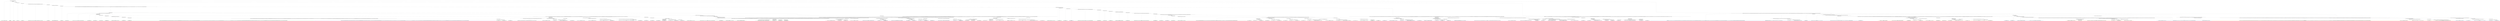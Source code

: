 digraph T {
	{
		rank=same
		389 [penwidth=3,colorscheme=set19,color=3,label="0;1;2;3;4;5;6;7;8;9;10;11;12;13;14;15;16;17;18;19;20;21;22;23;24;25;26;27;28;29;30_P\nP\n2.5%"]
		387 [penwidth=3,colorscheme=set19,color=3,label="31;32;33;34;35;36;37;38;39;40_P\nP\n0.85%"]
		385 [penwidth=3,colorscheme=set19,color=3,label="41;42;43;44;45;46;47;48;49;50_P\nP\n4.2%"]
		383 [penwidth=3,colorscheme=set19,color=3,label="111;112;113;114;115;116;117;118;119;120_P\nP\n0.13%"]
		381 [penwidth=3,colorscheme=set19,color=3,label="121;122;123;124;125;126;127;128;129;130_P\nP\n0.68%"]
		379 [penwidth=3,colorscheme=set19,color=3,label="151;152;153;154;155;156;157;158;159;160;181;182;183;184;185;186;187;188;189;190;201;202;203;204;205;206;207;208;209;210;251;252;253;254;255;256;257;258;259;260;271;272;273;274;275;276;277;278;279;280_P\nP\n0.14%"]
		377 [penwidth=3,colorscheme=set19,color=3,label="311;312;313;314;315;316;317;318;319;320_P\nP\n0.22%"]
		375 [penwidth=3,colorscheme=set19,color=3,label="361;362;363;364;365;366;367;368;369;370;391;392;393;394;395;396;397;398;399;400_P\nP\n0.083%"]
		373 [penwidth=3,colorscheme=set19,color=3,label="431;432;433;434;435;436;437;438;439;440_P\nP\n0.015%"]
		370 [penwidth=3,colorscheme=set19,color=3,label="1302;1303;1304;1305;1306;1307;1308;1309;1310;1311_P\nP\n4.8%"]
		368 [penwidth=3,colorscheme=set19,color=3,label="1422;1423;1424;1425;1426;1427;1428;1429;1430;1431;1492;1493;1494;1495;1496;1497;1498;1499;1500;1501;1632;1633;1634;1635;1636;1637;1638;1639;1640;1641_P\nP\n3.7%"]
		366 [penwidth=3,colorscheme=set19,color=3,label="1852;1853;1854;1855;1856;1857;1858;1859;1860;1861_P\nP\n0.14%"]
		364 [penwidth=3,colorscheme=set19,color=3,label="2062;2063;2064;2065;2066;2067;2068;2069;2070;2071_P\nP\n0.17%"]
		362 [penwidth=3,colorscheme=set19,color=3,label="2212;2213;2214;2215;2216;2217;2218;2219;2220;2221_P\nP\n0.87%"]
		360 [penwidth=3,colorscheme=set19,color=3,label="2632;2633;2634;2635;2636;2637;2638;2639;2640;2641_P\nP\n0.026%"]
		358 [penwidth=3,colorscheme=set19,color=3,label="2682;2683;2684;2685;2686;2687;2688;2689;2690;2691;2762;2763;2764;2765;2766;2767;2768;2769;2770;2771_P\nP\n0.12%"]
		356 [penwidth=3,colorscheme=set19,color=3,label="2862;2863;2864;2865;2866;2867;2868;2869;2870;2871_P\nP\n0.019%"]
		354 [penwidth=3,colorscheme=set19,color=3,label="3032;3033;3034;3035;3036;3037;3038;3039;3040;3041_P\nP\n0.019%"]
		352 [penwidth=3,colorscheme=set19,color=3,label="3242;3243;3244;3245;3246;3247;3248;3249;3250;3251;3292;3293;3294;3295;3296;3297;3298;3299;3300;3301;3372;3373;3374;3375;3376;3377;3378;3379;3380;3381;3432;3433;3434;3435;3436;3437;3438;3439;3440;3441;3482;3483;3484;3485;3486;3487;3488;3489;3490;3491;3592;3593;3594;3595;3596;3597;3598;3599;3600;3601;3672;3673;3674;3675;3676;3677;3678;3679;3680;3681;3732;3733;3734;3735;3736;3737;3738;3739;3740;3741;3872;3873;3874;3875;3876;3877;3878;3879;3880;3881;3922;3923;3924;3925;3926;3927;3928;3929;3930;3931;3992;3993;3994;3995;3996;3997;3998;3999;4000;4001;4042;4043;4044;4045;4046;4047;4048;4049;4050;4051;4282;4283;4284;4285;4286;4287;4288;4289;4290;4291;4452;4453;4454;4455;4456;4457;4458;4459;4460;4461;4502;4503;4504;4505;4506;4507;4508;4509;4510;4511;4572;4573;4574;4575;4576;4577;4578;4579;4580;4581;4652;4653;4654;4655;4656;4657;4658;4659;4660;4661;4712;4713;4714;4715;4716;4717;4718;4719;4720;4721;4772;4773;4774;4775;4776;4777;4778;4779;4780;4781;4863;4864;4865;4866;4867;4868;4869;4870;4871;4872;4913;4914;4915;4916;4917;4918;4919;4920;4921;4922;5003;5004;5005;5006;5007;5008;5009;5010;5011;5012;5283;5284;5285;5286;5287;5288;5289;5290;5291;5292;5523;5524;5525;5526;5527;5528;5529;5530;5531;5532;5573;5574;5575;5576;5577;5578;5579;5580;5581;5582;5673;5674;5675;5676;5677;5678;5679;5680;5681;5682;5703;5704;5705;5706;5707;5708;5709;5710;5711;5712;5773;5774;5775;5776;5777;5778;5779;5780;5781;5782;5833;5834;5835;5836;5837;5838;5839;5840;5841;5842;6013;6014;6015;6016;6017;6018;6019;6020;6021;6022;6083;6084;6085;6086;6087;6088;6089;6090;6091;6092;6294;6295;6296;6297;6298;6299;6300;6301;6302;6303;6304;6415;6416;6417;6418;6419;6420;6421;6422;6423;6424;6515;6516;6517;6518;6519;6520;6521;6522;6523;6524_P\nP\n10%"]
		350 [penwidth=3,colorscheme=set19,color=3,label="6615;6616;6617;6618;6619;6620;6621;6622;6623;6624_P\nP\n6.1%"]
		348 [penwidth=3,colorscheme=set19,color=3,label="6705;6706;6707;6708;6709;6710;6711;6712;6713;6714_P\nP\n5.8%"]
		346 [penwidth=3,colorscheme=set19,color=3,label="1622;1623;1624;1625;1626;1627;1628;1629;1630;1631;1702;1703;1704;1705;1706;1707;1708;1709;1710;1711_P\nP\n2.2%"]
		344 [penwidth=3,colorscheme=set19,color=3,label="2042;2043;2044;2045;2046;2047;2048;2049;2050;2051;2112;2113;2114;2115;2116;2117;2118;2119;2120;2121;2202;2203;2204;2205;2206;2207;2208;2209;2210;2211;2282;2283;2284;2285;2286;2287;2288;2289;2290;2291_P\nP\n0.37%"]
		342 [penwidth=3,colorscheme=set19,color=3,label="2532;2533;2534;2535;2536;2537;2538;2539;2540;2541_P\nP\n0.12%"]
		340 [penwidth=3,colorscheme=set19,color=3,label="2622;2623;2624;2625;2626;2627;2628;2629;2630;2631;2742;2743;2744;2745;2746;2747;2748;2749;2750;2751_P\nP\n0.066%"]
		338 [penwidth=3,colorscheme=set19,color=3,label="3082;3083;3084;3085;3086;3087;3088;3089;3090;3091;3352;3353;3354;3355;3356;3357;3358;3359;3360;3361_P\nP\n0.0059%"]
		334 [penwidth=3,colorscheme=set19,color=3,label="6315;6316;6317;6318;6319;6320;6321;6322;6323;6324;6405;6406;6407;6408;6409;6410;6411;6412;6413;6414;6505;6506;6507;6508;6509;6510;6511;6512;6513;6514_P\nP\n7.4%"]
		332 [penwidth=3,colorscheme=set19,color=3,label="6395;6396;6397;6398;6399;6400;6401;6402;6403;6404_P\nP\n5.1%"]
		330 [penwidth=3,colorscheme=set19,color=3,label="6305;6306;6307;6308;6309;6310;6311;6312;6313;6314_P\nP\n5.4%"]
		328 [penwidth=3,colorscheme=set19,color=3,label="6385;6386;6387;6388;6389;6390;6391;6392;6393;6394_P\nP\n7.4%"]
		326 [penwidth=3,colorscheme=set19,color=3,label="1352;1353;1354;1355;1356;1357;1358;1359;1360;1361;1482;1483;1484;1485;1486;1487;1488;1489;1490;1491_P\nP\n2.2%"]
		324 [penwidth=3,colorscheme=set19,color=3,label="1532;1533;1534;1535;1536;1537;1538;1539;1540;1541_P\nP\n0.71%"]
		322 [penwidth=3,colorscheme=set19,color=3,label="1692;1693;1694;1695;1696;1697;1698;1699;1700;1701_P\nP\n1.6%"]
		320 [penwidth=3,colorscheme=set19,color=3,label="1892;1893;1894;1895;1896;1897;1898;1899;1900;1901;1962;1963;1964;1965;1966;1967;1968;1969;1970;1971;2272;2273;2274;2275;2276;2277;2278;2279;2280;2281;2382;2383;2384;2385;2386;2387;2388;2389;2390;2391_P\nP\n0.34%"]
		318 [penwidth=3,colorscheme=set19,color=3,label="2522;2523;2524;2525;2526;2527;2528;2529;2530;2531_P\nP\n0.02%"]
		316 [penwidth=3,colorscheme=set19,color=3,label="2612;2613;2614;2615;2616;2617;2618;2619;2620;2621_P\nP\n0.2%"]
		314 [penwidth=3,colorscheme=set19,color=3,label="2732;2733;2734;2735;2736;2737;2738;2739;2740;2741_P\nP\n0.0035%"]
		312 [penwidth=3,colorscheme=set19,color=3,label="2852;2853;2854;2855;2856;2857;2858;2859;2860;2861;2952;2953;2954;2955;2956;2957;2958;2959;2960;2961_P\nP\n0.0014%"]
		310 [penwidth=3,colorscheme=set19,color=3,label="3022;3023;3024;3025;3026;3027;3028;3029;3030;3031_P\nP\n0.009%"]
		308 [penwidth=3,colorscheme=set19,color=3,label="3152;3153;3154;3155;3156;3157;3158;3159;3160;3161;3272;3273;3274;3275;3276;3277;3278;3279;3280;3281;3342;3343;3344;3345;3346;3347;3348;3349;3350;3351;3462;3463;3464;3465;3466;3467;3468;3469;3470;3471_P\nP\n0.013%"]
		306 [penwidth=3,colorscheme=set19,color=3,label="3652;3653;3654;3655;3656;3657;3658;3659;3660;3661_P\nP\n0.001%"]
		303 [penwidth=3,colorscheme=set19,color=3,label="4923;4924;4925;4926;4927;4928;4929;4930;4931;4932_P\nP\n2.8%"]
		301 [penwidth=3,colorscheme=set19,color=3,label="5023;5024;5025;5026;5027;5028;5029;5030;5031;5032_P\nP\n7.1%"]
		299 [penwidth=3,colorscheme=set19,color=3,label="5123;5124;5125;5126;5127;5128;5129;5130;5131;5132;5173;5174;5175;5176;5177;5178;5179;5180;5181;5182_P\nP\n8.5%"]
		297 [penwidth=3,colorscheme=set19,color=3,label="5013;5014;5015;5016;5017;5018;5019;5020;5021;5022;5113;5114;5115;5116;5117;5118;5119;5120;5121;5122_P\nP\n0.52%"]
		295 [penwidth=3,colorscheme=set19,color=3,label="5163;5164;5165;5166;5167;5168;5169;5170;5171;5172_P\nP\n7.3%"]
		293 [penwidth=3,colorscheme=set19,color=2,label="51;52;53;54;55;56;57;58;59;60;141;142;143;144;145;146;147;148;149;150;171;172;173;174;175;176;177;178;179;180;191;192;193;194;195;196;197;198;199;200;221;222;223;224;225;226;227;228;229;230;241;242;243;244;245;246;247;248;249;250;261;262;263;264;265;266;267;268;269;270;281;282;283;284;285;286;287;288;289;290;301;302;303;304;305;306;307;308;309;310;341;342;343;344;345;346;347;348;349;350;351;352;353;354;355;356;357;358;359;360;381;382;383;384;385;386;387;388;389;390;421;422;423;424;425;426;427;428;429;430;451;452;453;454;455;456;457;458;459;460;461;462;463;464;465;466;467;468;469;470;481;482;483;484;485;486;487;488;489;490;511;512;513;514;515;516;517;518;519;520;551;552;553;554;555;556;557;558;559;560;571;572;573;574;575;576;577;578;579;580;621;622;623;624;625;626;627;628;629;630;691;692;693;694;695;696;697;698;699;700;711;712;713;714;715;716;717;718;719;720;761;762;763;764;765;766;767;768;769;770;831;832;833;834;835;836;837;838;839;840;851;852;853;854;855;856;857;858;859;860;881;882;883;884;885;886;887;888;889;890;921;922;923;924;925;926;927;928;929;930_M1\nM1\n2.7%"]
		291 [penwidth=3,colorscheme=set19,color=2,label="951;952;953;954;955;956;957;958;959;960;991;992;993;994;995;996;997;998;999;1000;1121;1122;1123;1124;1125;1126;1127;1128;1129;1130;1161;1162;1163;1164;1165;1166;1167;1168;1169;1170;1201;1202;1203;1204;1205;1206;1207;1208;1209;1210_M1\nM1\n4.3%"]
		289 [penwidth=3,colorscheme=set19,color=2,label="1241;1242;1243;1244;1245;1246;1247;1248;1249;1250_M1\nM1\n1.5%"]
		287 [penwidth=3,colorscheme=set19,color=2,label="1592;1593;1594;1595;1596;1597;1598;1599;1600;1601;1672;1673;1674;1675;1676;1677;1678;1679;1680;1681_M1\nM1\n5.7%"]
		285 [penwidth=3,colorscheme=set19,color=2,label="981;982;983;984;985;986;987;988;989;990_M1\nM1\n5%"]
		283 [penwidth=3,colorscheme=set19,color=2,label="1021;1022;1023;1024;1025;1026;1027;1028;1029;1030;1061;1062;1063;1064;1065;1066;1067;1068;1069;1070;1111;1112;1113;1114;1115;1116;1117;1118;1119;1120_M1\nM1\n3.8%"]
		281 [penwidth=3,colorscheme=set19,color=2,label="1191;1192;1193;1194;1195;1196;1197;1198;1199;1200;1282;1283;1284;1285;1286;1287;1288;1289;1290;1291;1332;1333;1334;1335;1336;1337;1338;1339;1340;1341;1402;1403;1404;1405;1406;1407;1408;1409;1410;1411;1462;1463;1464;1465;1466;1467;1468;1469;1470;1471;1582;1583;1584;1585;1586;1587;1588;1589;1590;1591_M1\nM1\n4.6%"]
		279 [penwidth=3,colorscheme=set19,color=2,label="1662;1663;1664;1665;1666;1667;1668;1669;1670;1671_M1\nM1\n10%"]
		277 [penwidth=3,colorscheme=set19,color=2,label="1231;1232;1233;1234;1235;1236;1237;1238;1239;1240_M1\nM1\n2.8%"]
		275 [penwidth=3,colorscheme=set19,color=2,label="1392;1393;1394;1395;1396;1397;1398;1399;1400;1401_M1\nM1\n2.6%"]
		273 [penwidth=3,colorscheme=set19,color=2,label="1522;1523;1524;1525;1526;1527;1528;1529;1530;1531;1652;1653;1654;1655;1656;1657;1658;1659;1660;1661_M1\nM1\n3.7%"]
		271 [penwidth=3,colorscheme=set19,color=2,label="1772;1773;1774;1775;1776;1777;1778;1779;1780;1781;1822;1823;1824;1825;1826;1827;1828;1829;1830;1831;1992;1993;1994;1995;1996;1997;1998;1999;2000;2001_M1\nM1\n5.7%"]
		269 [penwidth=3,colorscheme=set19,color=2,label="1572;1573;1574;1575;1576;1577;1578;1579;1580;1581;1762;1763;1764;1765;1766;1767;1768;1769;1770;1771_M1\nM1\n5.9%"]
		267 [penwidth=3,colorscheme=set19,color=2,label="1051;1052;1053;1054;1055;1056;1057;1058;1059;1060;1101;1102;1103;1104;1105;1106;1107;1108;1109;1110;1181;1182;1183;1184;1185;1186;1187;1188;1189;1190;1221;1222;1223;1224;1225;1226;1227;1228;1229;1230;1272;1273;1274;1275;1276;1277;1278;1279;1280;1281;1322;1323;1324;1325;1326;1327;1328;1329;1330;1331_M1\nM1\n10%"]
		265 [penwidth=3,colorscheme=set19,color=2,label="1382;1383;1384;1385;1386;1387;1388;1389;1390;1391;1452;1453;1454;1455;1456;1457;1458;1459;1460;1461_M1\nM1\n8.3%"]
		262 [penwidth=3,colorscheme=set19,color=2,label="1312;1313;1314;1315;1316;1317;1318;1319;1320;1321;1372;1373;1374;1375;1376;1377;1378;1379;1380;1381_M1\nM1\n7.5%"]
		260 [penwidth=3,colorscheme=set19,color=2,label="1442;1443;1444;1445;1446;1447;1448;1449;1450;1451_M1\nM1\n3.2%"]
		258 [penwidth=3,colorscheme=set19,color=2,label="1512;1513;1514;1515;1516;1517;1518;1519;1520;1521;1562;1563;1564;1565;1566;1567;1568;1569;1570;1571;1742;1743;1744;1745;1746;1747;1748;1749;1750;1751_M1\nM1\n5.2%"]
		256 [penwidth=3,colorscheme=set19,color=2,label="1552;1553;1554;1555;1556;1557;1558;1559;1560;1561_M1\nM1\n1.5%"]
		254 [penwidth=3,colorscheme=set19,color=2,label="1732;1733;1734;1735;1736;1737;1738;1739;1740;1741_M1\nM1\n5.6%"]
		250 [penwidth=3,colorscheme=set19,color=8,label="1792;1793;1794;1795;1796;1797;1798;1799;1800;1801;1942;1943;1944;1945;1946;1947;1948;1949;1950;1951;2032;2033;2034;2035;2036;2037;2038;2039;2040;2041;2102;2103;2104;2105;2106;2107;2108;2109;2110;2111;2372;2373;2374;2375;2376;2377;2378;2379;2380;2381;2512;2513;2514;2515;2516;2517;2518;2519;2520;2521;2722;2723;2724;2725;2726;2727;2728;2729;2730;2731_M2\nM2\n6.5%"]
		248 [penwidth=3,colorscheme=set19,color=8,label="1872;1873;1874;1875;1876;1877;1878;1879;1880;1881;2022;2023;2024;2025;2026;2027;2028;2029;2030;2031_M2\nM2\n8.6%"]
		246 [penwidth=3,colorscheme=set19,color=8,label="2182;2183;2184;2185;2186;2187;2188;2189;2190;2191;2252;2253;2254;2255;2256;2257;2258;2259;2260;2261;2502;2503;2504;2505;2506;2507;2508;2509;2510;2511_M2\nM2\n1.5%"]
		244 [penwidth=3,colorscheme=set19,color=8,label="2832;2833;2834;2835;2836;2837;2838;2839;2840;2841_M2\nM2\n5.3%"]
		242 [penwidth=3,colorscheme=set19,color=8,label="2362;2363;2364;2365;2366;2367;2368;2369;2370;2371_M2\nM2\n6.1%"]
		239 [penwidth=3,colorscheme=set19,color=8,label="2822;2823;2824;2825;2826;2827;2828;2829;2830;2831;2932;2933;2934;2935;2936;2937;2938;2939;2940;2941_M2\nM2\n7.1%"]
		237 [penwidth=3,colorscheme=set19,color=8,label="2922;2923;2924;2925;2926;2927;2928;2929;2930;2931;3062;3063;3064;3065;3066;3067;3068;3069;3070;3071_M2\nM2\n6%"]
		235 [penwidth=3,colorscheme=set19,color=8,label="2912;2913;2914;2915;2916;2917;2918;2919;2920;2921;3002;3003;3004;3005;3006;3007;3008;3009;3010;3011_M2\nM2\n5.2%"]
		233 [penwidth=3,colorscheme=set19,color=8,label="1932;1933;1934;1935;1936;1937;1938;1939;1940;1941_M2\nM2\n4.8%"]
		230 [penwidth=3,colorscheme=set19,color=8,label="2482;2483;2484;2485;2486;2487;2488;2489;2490;2491_M2\nM2\n1.3%"]
		228 [penwidth=3,colorscheme=set19,color=8,label="2592;2593;2594;2595;2596;2597;2598;2599;2600;2601;2712;2713;2714;2715;2716;2717;2718;2719;2720;2721_M2\nM2\n8.9%"]
		225 [penwidth=3,colorscheme=set19,color=8,label="2812;2813;2814;2815;2816;2817;2818;2819;2820;2821_M2\nM2\n5.4%"]
		223 [penwidth=3,colorscheme=set19,color=8,label="2902;2903;2904;2905;2906;2907;2908;2909;2910;2911_M2\nM2\n8.8%"]
		219 [penwidth=3,colorscheme=set19,color=8,label="2012;2013;2014;2015;2016;2017;2018;2019;2020;2021_M2\nM2\n7.2%"]
		217 [penwidth=3,colorscheme=set19,color=8,label="2172;2173;2174;2175;2176;2177;2178;2179;2180;2181;2242;2243;2244;2245;2246;2247;2248;2249;2250;2251;2432;2433;2434;2435;2436;2437;2438;2439;2440;2441_M2\nM2\n6.8%"]
		215 [penwidth=3,colorscheme=set19,color=8,label="2342;2343;2344;2345;2346;2347;2348;2349;2350;2351_M2\nM2\n5.4%"]
		213 [penwidth=3,colorscheme=set19,color=8,label="2092;2093;2094;2095;2096;2097;2098;2099;2100;2101_M2\nM2\n5.2%"]
		210 [penwidth=3,colorscheme=set19,color=9,label="4592;4593;4594;4595;4596;4597;4598;4599;4600;4601_M3\nM3\n0.44%"]
		207 [penwidth=3,colorscheme=set19,color=9,label="4893;4894;4895;4896;4897;4898;4899;4900;4901;4902;5083;5084;5085;5086;5087;5088;5089;5090;5091;5092;5143;5144;5145;5146;5147;5148;5149;5150;5151;5152;5233;5234;5235;5236;5237;5238;5239;5240;5241;5242;5413;5414;5415;5416;5417;5418;5419;5420;5421;5422_M3\nM3\n9.1%"]
		205 [penwidth=3,colorscheme=set19,color=9,label="4983;4984;4985;4986;4987;4988;4989;4990;4991;4992;5073;5074;5075;5076;5077;5078;5079;5080;5081;5082_M3\nM3\n5.3%"]
		203 [penwidth=3,colorscheme=set19,color=9,label="5223;5224;5225;5226;5227;5228;5229;5230;5231;5232_M3\nM3\n5.3%"]
		201 [penwidth=3,colorscheme=set19,color=9,label="5403;5404;5405;5406;5407;5408;5409;5410;5411;5412;5483;5484;5485;5486;5487;5488;5489;5490;5491;5492_M3\nM3\n5.8%"]
		199 [penwidth=3,colorscheme=set19,color=9,label="5213;5214;5215;5216;5217;5218;5219;5220;5221;5222_M3\nM3\n7.9%"]
		197 [penwidth=3,colorscheme=set19,color=9,label="4742;4743;4744;4745;4746;4747;4748;4749;4750;4751;4812;4813;4814;4815;4816;4817;4818;4819;4820;4821_M3\nM3\n0.64%"]
		195 [penwidth=3,colorscheme=set19,color=9,label="4973;4974;4975;4976;4977;4978;4979;4980;4981;4982;5063;5064;5065;5066;5067;5068;5069;5070;5071;5072_M3\nM3\n5.4%"]
		193 [penwidth=3,colorscheme=set19,color=9,label="5203;5204;5205;5206;5207;5208;5209;5210;5211;5212;5333;5334;5335;5336;5337;5338;5339;5340;5341;5342_M3\nM3\n3.4%"]
		191 [penwidth=3,colorscheme=set19,color=9,label="5393;5394;5395;5396;5397;5398;5399;5400;5401;5402_M3\nM3\n5.3%"]
		189 [penwidth=3,colorscheme=set19,color=9,label="4802;4803;4804;4805;4806;4807;4808;4809;4810;4811;4883;4884;4885;4886;4887;4888;4889;4890;4891;4892;4963;4964;4965;4966;4967;4968;4969;4970;4971;4972;5053;5054;5055;5056;5057;5058;5059;5060;5061;5062_M3\nM3\n3.1%"]
		187 [penwidth=3,colorscheme=set19,color=9,label="5323;5324;5325;5326;5327;5328;5329;5330;5331;5332_M3\nM3\n7.3%"]
		185 [penwidth=3,colorscheme=set19,color=9,label="4953;4954;4955;4956;4957;4958;4959;4960;4961;4962_M3\nM3\n5%"]
		183 [penwidth=3,colorscheme=set19,color=9,label="5043;5044;5045;5046;5047;5048;5049;5050;5051;5052_M3\nM3\n6.1%"]
		180 [penwidth=3,colorscheme=set19,color=9,label="5313;5314;5315;5316;5317;5318;5319;5320;5321;5322_M3\nM3\n2.4%"]
		178 [penwidth=3,colorscheme=set19,color=9,label="5383;5384;5385;5386;5387;5388;5389;5390;5391;5392_M3\nM3\n9.1%"]
		176 [penwidth=3,colorscheme=set19,color=9,label="5373;5374;5375;5376;5377;5378;5379;5380;5381;5382_M3\nM3\n4.8%"]
		174 [penwidth=3,colorscheme=set19,color=9,label="5543;5544;5545;5546;5547;5548;5549;5550;5551;5552_M3\nM3\n5.2%"]
		172 [penwidth=3,colorscheme=set19,color=9,label="5473;5474;5475;5476;5477;5478;5479;5480;5481;5482_M3\nM3\n8.4%"]
		170 [penwidth=3,colorscheme=set19,color=7,label="5443;5444;5445;5446;5447;5448;5449;5450;5451;5452;5623;5624;5625;5626;5627;5628;5629;5630;5631;5632;5713;5714;5715;5716;5717;5718;5719;5720;5721;5722;5783;5784;5785;5786;5787;5788;5789;5790;5791;5792;5923;5924;5925;5926;5927;5928;5929;5930;5931;5932;6023;6024;6025;6026;6027;6028;6029;6030;6031;6032;6093;6094;6095;6096;6097;6098;6099;6100;6101;6102;6164;6165;6166;6167;6168;6169;6170;6171;6172;6173;6495;6496;6497;6498;6499;6500;6501;6502;6503;6504;6605;6606;6607;6608;6609;6610;6611;6612;6613;6614;6895;6896;6897;6898;6899;6900;6901;6902;6903;6904_M4\nM4\n9.4%"]
		167 [penwidth=3,colorscheme=set19,color=7,label="7145;7146;7147;7148;7149;7150;7151;7152;7153;7154_M4\nM4\n3.9%"]
		165 [penwidth=3,colorscheme=set19,color=7,label="7265;7266;7267;7268;7269;7270;7271;7272;7273;7274_M4\nM4\n2%"]
		163 [penwidth=3,colorscheme=set19,color=7,label="7455;7456;7457;7458;7459;7460;7461;7462;7463;7464_M4\nM4\n9.3%"]
		161 [penwidth=3,colorscheme=set19,color=7,label="7255;7256;7257;7258;7259;7260;7261;7262;7263;7264_M4\nM4\n1.7%"]
		159 [penwidth=3,colorscheme=set19,color=7,label="7375;7376;7377;7378;7379;7380;7381;7382;7383;7384_M4\nM4\n8%"]
		157 [penwidth=3,colorscheme=set19,color=7,label="7445;7446;7447;7448;7449;7450;7451;7452;7453;7454_M4\nM4\n8.5%"]
		155 [penwidth=3,colorscheme=set19,color=7,label="7015;7016;7017;7018;7019;7020;7021;7022;7023;7024_M4\nM4\n4.3%"]
		153 [penwidth=3,colorscheme=set19,color=7,label="7365;7366;7367;7368;7369;7370;7371;7372;7373;7374_M4\nM4\n0.57%"]
		151 [penwidth=3,colorscheme=set19,color=7,label="7435;7436;7437;7438;7439;7440;7441;7442;7443;7444_M4\nM4\n5.2%"]
		149 [penwidth=3,colorscheme=set19,color=7,label="7135;7136;7137;7138;7139;7140;7141;7142;7143;7144_M4\nM4\n5.6%"]
		147 [penwidth=3,colorscheme=set19,color=7,label="7245;7246;7247;7248;7249;7250;7251;7252;7253;7254_M4\nM4\n5.4%"]
		145 [penwidth=3,colorscheme=set19,color=7,label="7355;7356;7357;7358;7359;7360;7361;7362;7363;7364;7425;7426;7427;7428;7429;7430;7431;7432;7433;7434_M4\nM4\n15%"]
		143 [penwidth=3,colorscheme=set19,color=7,label="7415;7416;7417;7418;7419;7420;7421;7422;7423;7424;7535;7536;7537;7538;7539;7540;7541;7542;7543;7544_M4\nM4\n5.4%"]
		141 [penwidth=3,colorscheme=set19,color=7,label="7345;7346;7347;7348;7349;7350;7351;7352;7353;7354_M4\nM4\n3%"]
		139 [penwidth=3,colorscheme=set19,color=7,label="7525;7526;7527;7528;7529;7530;7531;7532;7533;7534;7575;7576;7577;7578;7579;7580;7581;7582;7583;7584_M4\nM4\n5.4%"]
		137 [penwidth=3,colorscheme=set19,color=7,label="7405;7406;7407;7408;7409;7410;7411;7412;7413;7414_M4\nM4\n7.9%"]
		136 [penwidth=3,colorscheme=set19,color=7,label="5163;5164;5165;5166;5167;5168;5169;5170;5171;5172_M4\nM4\n0.0061%"]
		133 [penwidth=3,colorscheme=set19,color=5,label="6435;6436;6437;6438;6439;6440;6441;6442;6443;6444;6545;6546;6547;6548;6549;6550;6551;6552;6553;6554_M5\nM5\n2.2%"]
		131 [penwidth=3,colorscheme=set19,color=5,label="6745;6746;6747;6748;6749;6750;6751;6752;6753;6754;6845;6846;6847;6848;6849;6850;6851;6852;6853;6854;6925;6926;6927;6928;6929;6930;6931;6932;6933;6934_M5\nM5\n5.7%"]
		129 [penwidth=3,colorscheme=set19,color=5,label="6985;6986;6987;6988;6989;6990;6991;6992;6993;6994_M5\nM5\n0.35%"]
		127 [penwidth=3,colorscheme=set19,color=5,label="7295;7296;7297;7298;7299;7300;7301;7302;7303;7304_M5\nM5\n5.4%"]
		125 [penwidth=3,colorscheme=set19,color=5,label="7485;7486;7487;7488;7489;7490;7491;7492;7493;7494_M5\nM5\n5.2%"]
		123 [penwidth=3,colorscheme=set19,color=5,label="7075;7076;7077;7078;7079;7080;7081;7082;7083;7084;7185;7186;7187;7188;7189;7190;7191;7192;7193;7194_M5\nM5\n5.3%"]
		121 [penwidth=3,colorscheme=set19,color=5,label="6535;6536;6537;6538;6539;6540;6541;6542;6543;6544_M5\nM5\n3.4%"]
		119 [penwidth=3,colorscheme=set19,color=5,label="6835;6836;6837;6838;6839;6840;6841;6842;6843;6844_M5\nM5\n3%"]
		117 [penwidth=3,colorscheme=set19,color=5,label="6975;6976;6977;6978;6979;6980;6981;6982;6983;6984_M5\nM5\n1.7%"]
		115 [penwidth=3,colorscheme=set19,color=5,label="7065;7066;7067;7068;7069;7070;7071;7072;7073;7074;7175;7176;7177;7178;7179;7180;7181;7182;7183;7184_M5\nM5\n9.7%"]
		113 [penwidth=3,colorscheme=set19,color=5,label="7165;7166;7167;7168;7169;7170;7171;7172;7173;7174_M5\nM5\n6.7%"]
		111 [penwidth=3,colorscheme=set19,color=5,label="7285;7286;7287;7288;7289;7290;7291;7292;7293;7294;7385;7386;7387;7388;7389;7390;7391;7392;7393;7394;7475;7476;7477;7478;7479;7480;7481;7482;7483;7484_M5\nM5\n0.059%"]
		109 [penwidth=3,colorscheme=set19,color=5,label="7555;7556;7557;7558;7559;7560;7561;7562;7563;7564_M5\nM5\n5.9%"]
		106 [penwidth=3,colorscheme=set19,color=5,label="6033;6034;6035;6036;6037;6038;6039;6040;6041;6042;6735;6736;6737;6738;6739;6740;6741;6742;6743;6744_M5\nM5\n2.3%"]
		104 [penwidth=3,colorscheme=set19,color=5,label="7055;7056;7057;7058;7059;7060;7061;7062;7063;7064_M5\nM5\n7%"]
		102 [penwidth=3,colorscheme=set19,color=5,label="6103;6104;6105;6106;6107;6108;6109;6110;6111;6112;6234;6235;6236;6237;6238;6239;6240;6241;6242;6243;6335;6336;6337;6338;6339;6340;6341;6342;6343;6344;6625;6626;6627;6628;6629;6630;6631;6632;6633;6634;6725;6726;6727;6728;6729;6730;6731;6732;6733;6734_M5\nM5\n0.44%"]
		100 [penwidth=3,colorscheme=set19,color=5,label="6825;6826;6827;6828;6829;6830;6831;6832;6833;6834_M5\nM5\n7.8%"]
		98 [penwidth=3,colorscheme=set19,color=5,label="6915;6916;6917;6918;6919;6920;6921;6922;6923;6924_M5\nM5\n7.2%"]
		96 [penwidth=3,colorscheme=set19,color=5,label="6905;6906;6907;6908;6909;6910;6911;6912;6913;6914;7045;7046;7047;7048;7049;7050;7051;7052;7053;7054_M5\nM5\n5.1%"]
		94 [penwidth=3,colorscheme=set19,color=5,label="1752;1753;1754;1755;1756;1757;1758;1759;1760;1761;1982;1983;1984;1985;1986;1987;1988;1989;1990;1991;2082;2083;2084;2085;2086;2087;2088;2089;2090;2091;2152;2153;2154;2155;2156;2157;2158;2159;2160;2161;2312;2313;2314;2315;2316;2317;2318;2319;2320;2321;2472;2473;2474;2475;2476;2477;2478;2479;2480;2481;2572;2573;2574;2575;2576;2577;2578;2579;2580;2581;2642;2643;2644;2645;2646;2647;2648;2649;2650;2651;2802;2803;2804;2805;2806;2807;2808;2809;2810;2811;2882;2883;2884;2885;2886;2887;2888;2889;2890;2891;3042;3043;3044;3045;3046;3047;3048;3049;3050;3051;3202;3203;3204;3205;3206;3207;3208;3209;3210;3211;3452;3453;3454;3455;3456;3457;3458;3459;3460;3461;3502;3503;3504;3505;3506;3507;3508;3509;3510;3511;3632;3633;3634;3635;3636;3637;3638;3639;3640;3641;3682;3683;3684;3685;3686;3687;3688;3689;3690;3691;3792;3793;3794;3795;3796;3797;3798;3799;3800;3801;3952;3953;3954;3955;3956;3957;3958;3959;3960;3961;4012;4013;4014;4015;4016;4017;4018;4019;4020;4021;4092;4093;4094;4095;4096;4097;4098;4099;4100;4101;4152;4153;4154;4155;4156;4157;4158;4159;4160;4161;4212;4213;4214;4215;4216;4217;4218;4219;4220;4221;4512;4513;4514;4515;4516;4517;4518;4519;4520;4521;4782;4783;4784;4785;4786;4787;4788;4789;4790;4791;4933;4934;4935;4936;4937;4938;4939;4940;4941;4942;5293;5294;5295;5296;5297;5298;5299;5300;5301;5302;5353;5354;5355;5356;5357;5358;5359;5360;5361;5362;5583;5584;5585;5586;5587;5588;5589;5590;5591;5592;5843;5844;5845;5846;5847;5848;5849;5850;5851;5852;5883;5884;5885;5886;5887;5888;5889;5890;5891;5892;5933;5934;5935;5936;5937;5938;5939;5940;5941;5942;6224;6225;6226;6227;6228;6229;6230;6231;6232;6233;6325;6326;6327;6328;6329;6330;6331;6332;6333;6334;6425;6426;6427;6428;6429;6430;6431;6432;6433;6434;6525;6526;6527;6528;6529;6530;6531;6532;6533;6534_M5\nM5\n3.3%"]
		92 [penwidth=3,colorscheme=set19,color=5,label="6715;6716;6717;6718;6719;6720;6721;6722;6723;6724;6815;6816;6817;6818;6819;6820;6821;6822;6823;6824_M5\nM5\n1.1%"]
		90 [penwidth=3,colorscheme=set19,color=5,label="6965;6966;6967;6968;6969;6970;6971;6972;6973;6974;7035;7036;7037;7038;7039;7040;7041;7042;7043;7044;7155;7156;7157;7158;7159;7160;7161;7162;7163;7164_M5\nM5\n5.3%"]
		88 [penwidth=3,colorscheme=set19,color=5,label="7275;7276;7277;7278;7279;7280;7281;7282;7283;7284_M5\nM5\n0.23%"]
		86 [penwidth=3,colorscheme=set19,color=5,label="7465;7466;7467;7468;7469;7470;7471;7472;7473;7474;7545;7546;7547;7548;7549;7550;7551;7552;7553;7554;7585;7586;7587;7588;7589;7590;7591;7592;7593;7594;7595;7596;7597;7598;7599;7600;7601;7602;7603;7604_M5\nM5\n5.6%"]
		82 [penwidth=3,colorscheme=set19,color=4,label="6123;6124;6125;6126;6127;6128;6129;6130;6131;6132;6194;6195;6196;6197;6198;6199;6200;6201;6202;6203;6264;6265;6266;6267;6268;6269;6270;6271;6272;6273_M6\nM6\n3.1%"]
		80 [penwidth=3,colorscheme=set19,color=4,label="6465;6466;6467;6468;6469;6470;6471;6472;6473;6474_M6\nM6\n2.4%"]
		78 [penwidth=3,colorscheme=set19,color=4,label="6655;6656;6657;6658;6659;6660;6661;6662;6663;6664_M6\nM6\n8.3%"]
		76 [penwidth=3,colorscheme=set19,color=4,label="6184;6185;6186;6187;6188;6189;6190;6191;6192;6193;6254;6255;6256;6257;6258;6259;6260;6261;6262;6263;6345;6346;6347;6348;6349;6350;6351;6352;6353;6354_M6\nM6\n1.3%"]
		73 [penwidth=3,colorscheme=set19,color=4,label="6645;6646;6647;6648;6649;6650;6651;6652;6653;6654_M6\nM6\n4.3%"]
		71 [penwidth=3,colorscheme=set19,color=4,label="6765;6766;6767;6768;6769;6770;6771;6772;6773;6774_M6\nM6\n5.6%"]
		69 [penwidth=3,colorscheme=set19,color=4,label="6755;6756;6757;6758;6759;6760;6761;6762;6763;6764_M6\nM6\n0.59%"]
		67 [penwidth=3,colorscheme=set19,color=4,label="6935;6936;6937;6938;6939;6940;6941;6942;6943;6944_M6\nM6\n5.6%"]
		65 [penwidth=3,colorscheme=set19,color=4,label="6565;6566;6567;6568;6569;6570;6571;6572;6573;6574_M6\nM6\n12%"]
		63 [penwidth=3,colorscheme=set19,color=4,label="6244;6245;6246;6247;6248;6249;6250;6251;6252;6253;6445;6446;6447;6448;6449;6450;6451;6452;6453;6454;6555;6556;6557;6558;6559;6560;6561;6562;6563;6564_M6\nM6\n7.8%"]
		61 [penwidth=3,colorscheme=set19,color=4,label="6635;6636;6637;6638;6639;6640;6641;6642;6643;6644_M6\nM6\n0.57%"]
		59 [penwidth=3,colorscheme=set19,color=4,label="6855;6856;6857;6858;6859;6860;6861;6862;6863;6864_M6\nM6\n5.2%"]
		58 [penwidth=3,colorscheme=set19,color=4,label="3242;3243;3244;3245;3246;3247;3248;3249;3250;3251;3292;3293;3294;3295;3296;3297;3298;3299;3300;3301;3372;3373;3374;3375;3376;3377;3378;3379;3380;3381;3432;3433;3434;3435;3436;3437;3438;3439;3440;3441;3482;3483;3484;3485;3486;3487;3488;3489;3490;3491;3592;3593;3594;3595;3596;3597;3598;3599;3600;3601;3672;3673;3674;3675;3676;3677;3678;3679;3680;3681;3732;3733;3734;3735;3736;3737;3738;3739;3740;3741;3872;3873;3874;3875;3876;3877;3878;3879;3880;3881;3922;3923;3924;3925;3926;3927;3928;3929;3930;3931;3992;3993;3994;3995;3996;3997;3998;3999;4000;4001;4042;4043;4044;4045;4046;4047;4048;4049;4050;4051;4282;4283;4284;4285;4286;4287;4288;4289;4290;4291;4452;4453;4454;4455;4456;4457;4458;4459;4460;4461;4502;4503;4504;4505;4506;4507;4508;4509;4510;4511;4572;4573;4574;4575;4576;4577;4578;4579;4580;4581;4652;4653;4654;4655;4656;4657;4658;4659;4660;4661;4712;4713;4714;4715;4716;4717;4718;4719;4720;4721;4772;4773;4774;4775;4776;4777;4778;4779;4780;4781;4863;4864;4865;4866;4867;4868;4869;4870;4871;4872;4913;4914;4915;4916;4917;4918;4919;4920;4921;4922;5003;5004;5005;5006;5007;5008;5009;5010;5011;5012;5283;5284;5285;5286;5287;5288;5289;5290;5291;5292;5523;5524;5525;5526;5527;5528;5529;5530;5531;5532;5573;5574;5575;5576;5577;5578;5579;5580;5581;5582;5673;5674;5675;5676;5677;5678;5679;5680;5681;5682;5703;5704;5705;5706;5707;5708;5709;5710;5711;5712;5773;5774;5775;5776;5777;5778;5779;5780;5781;5782;5833;5834;5835;5836;5837;5838;5839;5840;5841;5842;6013;6014;6015;6016;6017;6018;6019;6020;6021;6022;6083;6084;6085;6086;6087;6088;6089;6090;6091;6092;6294;6295;6296;6297;6298;6299;6300;6301;6302;6303;6304;6415;6416;6417;6418;6419;6420;6421;6422;6423;6424;6515;6516;6517;6518;6519;6520;6521;6522;6523;6524_M6\nM6\n0.0041%"]
		57 [penwidth=3,colorscheme=set19,color=4,label="1692;1693;1694;1695;1696;1697;1698;1699;1700;1701_M6\nM6\n0.0027%"]
		56 [penwidth=3,colorscheme=set19,color=4,label="4923;4924;4925;4926;4927;4928;4929;4930;4931;4932_M6\nM6\n0.0014%"]
		53 [penwidth=3,colorscheme=set19,color=4,label="6133;6134;6135;6136;6137;6138;6139;6140;6141;6142_M6\nM6\n2.8%"]
		51 [penwidth=3,colorscheme=set19,color=4,label="6375;6376;6377;6378;6379;6380;6381;6382;6383;6384;6475;6476;6477;6478;6479;6480;6481;6482;6483;6484_M6\nM6\n3.4%"]
		49 [penwidth=3,colorscheme=set19,color=4,label="6595;6596;6597;6598;6599;6600;6601;6602;6603;6604_M6\nM6\n1%"]
		47 [penwidth=3,colorscheme=set19,color=4,label="6685;6686;6687;6688;6689;6690;6691;6692;6693;6694;6795;6796;6797;6798;6799;6800;6801;6802;6803;6804_M6\nM6\n8.1%"]
		44 [penwidth=3,colorscheme=set19,color=4,label="6274;6275;6276;6277;6278;6279;6280;6281;6282;6283_M6\nM6\n0.5%"]
		42 [penwidth=3,colorscheme=set19,color=4,label="6365;6366;6367;6368;6369;6370;6371;6372;6373;6374;6585;6586;6587;6588;6589;6590;6591;6592;6593;6594_M6\nM6\n1.4%"]
		40 [penwidth=3,colorscheme=set19,color=4,label="6675;6676;6677;6678;6679;6680;6681;6682;6683;6684_M6\nM6\n5.2%"]
		38 [penwidth=3,colorscheme=set19,color=4,label="6785;6786;6787;6788;6789;6790;6791;6792;6793;6794_M6\nM6\n6.9%"]
		36 [penwidth=3,colorscheme=set19,color=4,label="6865;6866;6867;6868;6869;6870;6871;6872;6873;6874_M6\nM6\n6.3%"]
		34 [penwidth=3,colorscheme=set19,color=4,label="6355;6356;6357;6358;6359;6360;6361;6362;6363;6364;6665;6666;6667;6668;6669;6670;6671;6672;6673;6674;6775;6776;6777;6778;6779;6780;6781;6782;6783;6784_M6\nM6\n7.8%"]
		30 [penwidth=3,colorscheme=set19,color=1,label="7215;7216;7217;7218;7219;7220;7221;7222;7223;7224_M7\nM7\n19%"]
		28 [penwidth=3,colorscheme=set19,color=1,label="7325;7326;7327;7328;7329;7330;7331;7332;7333;7334_M7\nM7\n8.9%"]
		25 [penwidth=3,colorscheme=set19,color=1,label="6875;6876;6877;6878;6879;6880;6881;6882;6883;6884_M7\nM7\n3.2%"]
		22 [penwidth=3,colorscheme=set19,color=1,label="7205;7206;7207;7208;7209;7210;7211;7212;7213;7214_M7\nM7\n2.3%"]
		20 [penwidth=3,colorscheme=set19,color=1,label="7395;7396;7397;7398;7399;7400;7401;7402;7403;7404_M7\nM7\n6.1%"]
		18 [penwidth=3,colorscheme=set19,color=1,label="7315;7316;7317;7318;7319;7320;7321;7322;7323;7324;7505;7506;7507;7508;7509;7510;7511;7512;7513;7514_M7\nM7\n6%"]
		16 [penwidth=3,colorscheme=set19,color=1,label="6995;6996;6997;6998;6999;7000;7001;7002;7003;7004;7095;7096;7097;7098;7099;7100;7101;7102;7103;7104_M7\nM7\n5.5%"]
		14 [penwidth=3,colorscheme=set19,color=1,label="7195;7196;7197;7198;7199;7200;7201;7202;7203;7204;7305;7306;7307;7308;7309;7310;7311;7312;7313;7314_M7\nM7\n3.7%"]
		12 [penwidth=3,colorscheme=set19,color=1,label="7495;7496;7497;7498;7499;7500;7501;7502;7503;7504;7565;7566;7567;7568;7569;7570;7571;7572;7573;7574_M7\nM7\n7.5%"]
		10 [penwidth=3,colorscheme=set19,color=1,label="7085;7086;7087;7088;7089;7090;7091;7092;7093;7094_M7\nM7\n19%"]
		6 [penwidth=3,colorscheme=set19,color=1,label="7125;7126;7127;7128;7129;7130;7131;7132;7133;7134;7335;7336;7337;7338;7339;7340;7341;7342;7343;7344_M7\nM7\n2.1%"]
		4 [penwidth=3,colorscheme=set19,color=1,label="7515;7516;7517;7518;7519;7520;7521;7522;7523;7524_M7\nM7\n5.4%"]
		2 [penwidth=3,colorscheme=set19,color=1,label="7235;7236;7237;7238;7239;7240;7241;7242;7243;7244_M7\nM7\n6.6%"]
		0 [penwidth=3,colorscheme=set19,color=1,label="7115;7116;7117;7118;7119;7120;7121;7122;7123;7124;7225;7226;7227;7228;7229;7230;7231;7232;7233;7234_M7\nM7\n5.6%"]
	}
	391 [label="GL"]
	390 [label="0;1;2;3;4;5;6;7;8;9;10;11;12;13;14;15;16;17;18;19;20;21;22;23;24;25;26;27;28;29;30"]
	388 [label="31;32;33;34;35;36;37;38;39;40"]
	386 [label="41;42;43;44;45;46;47;48;49;50"]
	384 [label="111;112;113;114;115;116;117;118;119;120"]
	382 [label="121;122;123;124;125;126;127;128;129;130"]
	380 [label="151;152;153;154;155;156;157;158;159;160;181;182;183;184;185;186;187;188;189;190;201;202;203;204;205;206;207;208;209;210;251;252;253;254;255;256;257;258;259;260;271;272;273;274;275;276;277;278;279;280"]
	378 [label="311;312;313;314;315;316;317;318;319;320"]
	376 [label="361;362;363;364;365;366;367;368;369;370;391;392;393;394;395;396;397;398;399;400"]
	374 [label="431;432;433;434;435;436;437;438;439;440"]
	372 [label="491;492;493;494;495;496;497;498;499;500;501;502;503;504;505;506;507;508;509;510;541;542;543;544;545;546;547;548;549;550;561;562;563;564;565;566;567;568;569;570;581;582;583;584;585;586;587;588;589;590;601;602;603;604;605;606;607;608;609;610;641;642;643;644;645;646;647;648;649;650;661;662;663;664;665;666;667;668;669;670;671;672;673;674;675;676;677;678;679;680;721;722;723;724;725;726;727;728;729;730;741;742;743;744;745;746;747;748;749;750;771;772;773;774;775;776;777;778;779;780;801;802;803;804;805;806;807;808;809;810;841;842;843;844;845;846;847;848;849;850;861;862;863;864;865;866;867;868;869;870;891;892;893;894;895;896;897;898;899;900;941;942;943;944;945;946;947;948;949;950;971;972;973;974;975;976;977;978;979;980;1041;1042;1043;1044;1045;1046;1047;1048;1049;1050;1081;1082;1083;1084;1085;1086;1087;1088;1089;1090;1141;1142;1143;1144;1145;1146;1147;1148;1149;1150;1211;1212;1213;1214;1215;1216;1217;1218;1219;1220;1251;1252;1253;1254;1255;1256;1257;1258;1259;1260;1261"]
	371 [label="1302;1303;1304;1305;1306;1307;1308;1309;1310;1311"]
	369 [label="1422;1423;1424;1425;1426;1427;1428;1429;1430;1431;1492;1493;1494;1495;1496;1497;1498;1499;1500;1501;1632;1633;1634;1635;1636;1637;1638;1639;1640;1641"]
	367 [label="1852;1853;1854;1855;1856;1857;1858;1859;1860;1861"]
	365 [label="2062;2063;2064;2065;2066;2067;2068;2069;2070;2071"]
	363 [label="2212;2213;2214;2215;2216;2217;2218;2219;2220;2221"]
	361 [label="2632;2633;2634;2635;2636;2637;2638;2639;2640;2641"]
	359 [label="2682;2683;2684;2685;2686;2687;2688;2689;2690;2691;2762;2763;2764;2765;2766;2767;2768;2769;2770;2771"]
	357 [label="2862;2863;2864;2865;2866;2867;2868;2869;2870;2871"]
	355 [label="3032;3033;3034;3035;3036;3037;3038;3039;3040;3041"]
	353 [label="3242;3243;3244;3245;3246;3247;3248;3249;3250;3251;3292;3293;3294;3295;3296;3297;3298;3299;3300;3301;3372;3373;3374;3375;3376;3377;3378;3379;3380;3381;3432;3433;3434;3435;3436;3437;3438;3439;3440;3441;3482;3483;3484;3485;3486;3487;3488;3489;3490;3491;3592;3593;3594;3595;3596;3597;3598;3599;3600;3601;3672;3673;3674;3675;3676;3677;3678;3679;3680;3681;3732;3733;3734;3735;3736;3737;3738;3739;3740;3741;3872;3873;3874;3875;3876;3877;3878;3879;3880;3881;3922;3923;3924;3925;3926;3927;3928;3929;3930;3931;3992;3993;3994;3995;3996;3997;3998;3999;4000;4001;4042;4043;4044;4045;4046;4047;4048;4049;4050;4051;4282;4283;4284;4285;4286;4287;4288;4289;4290;4291;4452;4453;4454;4455;4456;4457;4458;4459;4460;4461;4502;4503;4504;4505;4506;4507;4508;4509;4510;4511;4572;4573;4574;4575;4576;4577;4578;4579;4580;4581;4652;4653;4654;4655;4656;4657;4658;4659;4660;4661;4712;4713;4714;4715;4716;4717;4718;4719;4720;4721;4772;4773;4774;4775;4776;4777;4778;4779;4780;4781;4863;4864;4865;4866;4867;4868;4869;4870;4871;4872;4913;4914;4915;4916;4917;4918;4919;4920;4921;4922;5003;5004;5005;5006;5007;5008;5009;5010;5011;5012;5283;5284;5285;5286;5287;5288;5289;5290;5291;5292;5523;5524;5525;5526;5527;5528;5529;5530;5531;5532;5573;5574;5575;5576;5577;5578;5579;5580;5581;5582;5673;5674;5675;5676;5677;5678;5679;5680;5681;5682;5703;5704;5705;5706;5707;5708;5709;5710;5711;5712;5773;5774;5775;5776;5777;5778;5779;5780;5781;5782;5833;5834;5835;5836;5837;5838;5839;5840;5841;5842;6013;6014;6015;6016;6017;6018;6019;6020;6021;6022;6083;6084;6085;6086;6087;6088;6089;6090;6091;6092;6294;6295;6296;6297;6298;6299;6300;6301;6302;6303;6304;6415;6416;6417;6418;6419;6420;6421;6422;6423;6424;6515;6516;6517;6518;6519;6520;6521;6522;6523;6524"]
	351 [label="6615;6616;6617;6618;6619;6620;6621;6622;6623;6624"]
	349 [label="6705;6706;6707;6708;6709;6710;6711;6712;6713;6714"]
	347 [label="1622;1623;1624;1625;1626;1627;1628;1629;1630;1631;1702;1703;1704;1705;1706;1707;1708;1709;1710;1711"]
	345 [label="2042;2043;2044;2045;2046;2047;2048;2049;2050;2051;2112;2113;2114;2115;2116;2117;2118;2119;2120;2121;2202;2203;2204;2205;2206;2207;2208;2209;2210;2211;2282;2283;2284;2285;2286;2287;2288;2289;2290;2291"]
	343 [label="2532;2533;2534;2535;2536;2537;2538;2539;2540;2541"]
	341 [label="2622;2623;2624;2625;2626;2627;2628;2629;2630;2631;2742;2743;2744;2745;2746;2747;2748;2749;2750;2751"]
	339 [label="3082;3083;3084;3085;3086;3087;3088;3089;3090;3091;3352;3353;3354;3355;3356;3357;3358;3359;3360;3361"]
	337 [label="3422;3423;3424;3425;3426;3427;3428;3429;3430;3431;3472;3473;3474;3475;3476;3477;3478;3479;3480;3481;3522;3523;3524;3525;3526;3527;3528;3529;3530;3531;3662;3663;3664;3665;3666;3667;3668;3669;3670;3671;3712;3713;3714;3715;3716;3717;3718;3719;3720;3721;3862;3863;3864;3865;3866;3867;3868;3869;3870;3871;3902;3903;3904;3905;3906;3907;3908;3909;3910;3911;4172;4173;4174;4175;4176;4177;4178;4179;4180;4181;4262;4263;4264;4265;4266;4267;4268;4269;4270;4271;4332;4333;4334;4335;4336;4337;4338;4339;4340;4341;4562;4563;4564;4565;4566;4567;4568;4569;4570;4571;4702;4703;4704;4705;4706;4707;4708;4709;4710;4711;4762;4763;4764;4765;4766;4767;4768;4769;4770;4771;4853;4854;4855;4856;4857;4858;4859;4860;4861;4862;4903;4904;4905;4906;4907;4908;4909;4910;4911;4912;4993;4994;4995;4996;4997;4998;4999;5000;5001;5002;5103;5104;5105;5106;5107;5108;5109;5110;5111;5112;5273;5274;5275;5276;5277;5278;5279;5280;5281;5282;5513;5514;5515;5516;5517;5518;5519;5520;5521;5522;5613;5614;5615;5616;5617;5618;5619;5620;5621;5622;5663;5664;5665;5666;5667;5668;5669;5670;5671;5672;5693;5694;5695;5696;5697;5698;5699;5700;5701;5702;5913;5914;5915;5916;5917;5918;5919;5920;5921;5922;6003;6004;6005;6006;6007;6008;6009;6010;6011;6012;6073;6074;6075;6076;6077;6078;6079;6080;6081;6082;6153;6154;6155;6156;6157;6158;6159;6160;6161;6162;6163"]
	336 [label="6214;6215;6216;6217;6218;6219;6220;6221;6222;6223"]
	335 [label="6315;6316;6317;6318;6319;6320;6321;6322;6323;6324;6405;6406;6407;6408;6409;6410;6411;6412;6413;6414;6505;6506;6507;6508;6509;6510;6511;6512;6513;6514"]
	333 [label="6395;6396;6397;6398;6399;6400;6401;6402;6403;6404"]
	331 [label="6305;6306;6307;6308;6309;6310;6311;6312;6313;6314"]
	329 [label="6385;6386;6387;6388;6389;6390;6391;6392;6393;6394"]
	327 [label="1352;1353;1354;1355;1356;1357;1358;1359;1360;1361;1482;1483;1484;1485;1486;1487;1488;1489;1490;1491"]
	325 [label="1532;1533;1534;1535;1536;1537;1538;1539;1540;1541"]
	323 [label="1692;1693;1694;1695;1696;1697;1698;1699;1700;1701"]
	321 [label="1892;1893;1894;1895;1896;1897;1898;1899;1900;1901;1962;1963;1964;1965;1966;1967;1968;1969;1970;1971;2272;2273;2274;2275;2276;2277;2278;2279;2280;2281;2382;2383;2384;2385;2386;2387;2388;2389;2390;2391"]
	319 [label="2522;2523;2524;2525;2526;2527;2528;2529;2530;2531"]
	317 [label="2612;2613;2614;2615;2616;2617;2618;2619;2620;2621"]
	315 [label="2732;2733;2734;2735;2736;2737;2738;2739;2740;2741"]
	313 [label="2852;2853;2854;2855;2856;2857;2858;2859;2860;2861;2952;2953;2954;2955;2956;2957;2958;2959;2960;2961"]
	311 [label="3022;3023;3024;3025;3026;3027;3028;3029;3030;3031"]
	309 [label="3152;3153;3154;3155;3156;3157;3158;3159;3160;3161;3272;3273;3274;3275;3276;3277;3278;3279;3280;3281;3342;3343;3344;3345;3346;3347;3348;3349;3350;3351;3462;3463;3464;3465;3466;3467;3468;3469;3470;3471"]
	307 [label="3652;3653;3654;3655;3656;3657;3658;3659;3660;3661"]
	305 [label="3812;3813;3814;3815;3816;3817;3818;3819;3820;3821;4132;4133;4134;4135;4136;4137;4138;4139;4140;4141;4252;4253;4254;4255;4256;4257;4258;4259;4260;4261;4322;4323;4324;4325;4326;4327;4328;4329;4330;4331;4372;4373;4374;4375;4376;4377;4378;4379;4380;4381;4632;4633;4634;4635;4636;4637;4638;4639;4640;4641;4692;4693;4694;4695;4696;4697;4698;4699;4700;4701;4832;4833;4834;4835;4836;4837;4838;4839;4840;4841;4842"]
	304 [label="4923;4924;4925;4926;4927;4928;4929;4930;4931;4932"]
	302 [label="5023;5024;5025;5026;5027;5028;5029;5030;5031;5032"]
	300 [label="5123;5124;5125;5126;5127;5128;5129;5130;5131;5132;5173;5174;5175;5176;5177;5178;5179;5180;5181;5182"]
	298 [label="5013;5014;5015;5016;5017;5018;5019;5020;5021;5022;5113;5114;5115;5116;5117;5118;5119;5120;5121;5122"]
	296 [label="5163;5164;5165;5166;5167;5168;5169;5170;5171;5172"]
	294 [label="51;52;53;54;55;56;57;58;59;60;141;142;143;144;145;146;147;148;149;150;171;172;173;174;175;176;177;178;179;180;191;192;193;194;195;196;197;198;199;200;221;222;223;224;225;226;227;228;229;230;241;242;243;244;245;246;247;248;249;250;261;262;263;264;265;266;267;268;269;270;281;282;283;284;285;286;287;288;289;290;301;302;303;304;305;306;307;308;309;310;341;342;343;344;345;346;347;348;349;350;351;352;353;354;355;356;357;358;359;360;381;382;383;384;385;386;387;388;389;390;421;422;423;424;425;426;427;428;429;430;451;452;453;454;455;456;457;458;459;460;461;462;463;464;465;466;467;468;469;470;481;482;483;484;485;486;487;488;489;490;511;512;513;514;515;516;517;518;519;520;551;552;553;554;555;556;557;558;559;560;571;572;573;574;575;576;577;578;579;580;621;622;623;624;625;626;627;628;629;630;691;692;693;694;695;696;697;698;699;700;711;712;713;714;715;716;717;718;719;720;761;762;763;764;765;766;767;768;769;770;831;832;833;834;835;836;837;838;839;840;851;852;853;854;855;856;857;858;859;860;881;882;883;884;885;886;887;888;889;890;921;922;923;924;925;926;927;928;929;930"]
	292 [label="951;952;953;954;955;956;957;958;959;960;991;992;993;994;995;996;997;998;999;1000;1121;1122;1123;1124;1125;1126;1127;1128;1129;1130;1161;1162;1163;1164;1165;1166;1167;1168;1169;1170;1201;1202;1203;1204;1205;1206;1207;1208;1209;1210"]
	290 [label="1241;1242;1243;1244;1245;1246;1247;1248;1249;1250"]
	288 [label="1592;1593;1594;1595;1596;1597;1598;1599;1600;1601;1672;1673;1674;1675;1676;1677;1678;1679;1680;1681"]
	286 [label="981;982;983;984;985;986;987;988;989;990"]
	284 [label="1021;1022;1023;1024;1025;1026;1027;1028;1029;1030;1061;1062;1063;1064;1065;1066;1067;1068;1069;1070;1111;1112;1113;1114;1115;1116;1117;1118;1119;1120"]
	282 [label="1191;1192;1193;1194;1195;1196;1197;1198;1199;1200;1282;1283;1284;1285;1286;1287;1288;1289;1290;1291;1332;1333;1334;1335;1336;1337;1338;1339;1340;1341;1402;1403;1404;1405;1406;1407;1408;1409;1410;1411;1462;1463;1464;1465;1466;1467;1468;1469;1470;1471;1582;1583;1584;1585;1586;1587;1588;1589;1590;1591"]
	280 [label="1662;1663;1664;1665;1666;1667;1668;1669;1670;1671"]
	278 [label="1231;1232;1233;1234;1235;1236;1237;1238;1239;1240"]
	276 [label="1392;1393;1394;1395;1396;1397;1398;1399;1400;1401"]
	274 [label="1522;1523;1524;1525;1526;1527;1528;1529;1530;1531;1652;1653;1654;1655;1656;1657;1658;1659;1660;1661"]
	272 [label="1772;1773;1774;1775;1776;1777;1778;1779;1780;1781;1822;1823;1824;1825;1826;1827;1828;1829;1830;1831;1992;1993;1994;1995;1996;1997;1998;1999;2000;2001"]
	270 [label="1572;1573;1574;1575;1576;1577;1578;1579;1580;1581;1762;1763;1764;1765;1766;1767;1768;1769;1770;1771"]
	268 [label="1051;1052;1053;1054;1055;1056;1057;1058;1059;1060;1101;1102;1103;1104;1105;1106;1107;1108;1109;1110;1181;1182;1183;1184;1185;1186;1187;1188;1189;1190;1221;1222;1223;1224;1225;1226;1227;1228;1229;1230;1272;1273;1274;1275;1276;1277;1278;1279;1280;1281;1322;1323;1324;1325;1326;1327;1328;1329;1330;1331"]
	266 [label="1382;1383;1384;1385;1386;1387;1388;1389;1390;1391;1452;1453;1454;1455;1456;1457;1458;1459;1460;1461"]
	264 [label="1011;1012;1013;1014;1015;1016;1017;1018;1019;1020;1091;1092;1093;1094;1095;1096;1097;1098;1099;1100;1151;1152;1153;1154;1155;1156;1157;1158;1159;1160;1171;1172;1173;1174;1175;1176;1177;1178;1179;1180;1262;1263;1264;1265;1266;1267;1268;1269;1270;1271"]
	263 [label="1312;1313;1314;1315;1316;1317;1318;1319;1320;1321;1372;1373;1374;1375;1376;1377;1378;1379;1380;1381"]
	261 [label="1442;1443;1444;1445;1446;1447;1448;1449;1450;1451"]
	259 [label="1512;1513;1514;1515;1516;1517;1518;1519;1520;1521;1562;1563;1564;1565;1566;1567;1568;1569;1570;1571;1742;1743;1744;1745;1746;1747;1748;1749;1750;1751"]
	257 [label="1552;1553;1554;1555;1556;1557;1558;1559;1560;1561"]
	255 [label="1732;1733;1734;1735;1736;1737;1738;1739;1740;1741"]
	253 [label="61;62;63;64;65;66;67;68;69;70;71;72;73;74;75;76;77;78;79;80;81;82;83;84;85;86;87;88;89;90;91;92;93;94;95;96;97;98;99;100;101;102;103;104;105;106;107;108;109;110;131;132;133;134;135;136;137;138;139;140;161;162;163;164;165;166;167;168;169;170;211;212;213;214;215;216;217;218;219;220;231;232;233;234;235;236;237;238;239;240;291;292;293;294;295;296;297;298;299;300;321;322;323;324;325;326;327;328;329;330;331;332;333;334;335;336;337;338;339;340;371;372;373;374;375;376;377;378;379;380;401;402;403;404;405;406;407;408;409;410;411;412;413;414;415;416;417;418;419;420;441;442;443;444;445;446;447;448;449;450;471;472;473;474;475;476;477;478;479;480;521;522;523;524;525;526;527;528;529;530;531;532;533;534;535;536;537;538;539;540;591;592;593;594;595;596;597;598;599;600;611;612;613;614;615;616;617;618;619;620;631;632;633;634;635;636;637;638;639;640;651;652;653;654;655;656;657;658;659;660;681;682;683;684;685;686;687;688;689;690;701;702;703;704;705;706;707;708;709;710;731;732;733;734;735;736;737;738;739;740;751;752;753;754;755;756;757;758;759;760;781;782;783;784;785;786;787;788;789;790;791;792;793;794;795;796;797;798;799;800;811;812;813;814;815;816;817;818;819;820;821;822;823;824;825;826;827;828;829;830;871;872;873;874;875;876;877;878;879;880;901;902;903;904;905;906;907;908;909;910;911;912;913;914;915;916;917;918;919;920;931;932;933;934;935;936;937;938;939;940;961;962;963;964;965;966;967;968;969;970;1001;1002;1003;1004;1005;1006;1007;1008;1009;1010;1031;1032;1033;1034;1035;1036;1037;1038;1039;1040;1071;1072;1073;1074;1075;1076;1077;1078;1079;1080;1131;1132;1133;1134;1135;1136;1137;1138;1139;1140;1292;1293;1294;1295;1296;1297;1298;1299;1300;1301;1342;1343;1344;1345;1346;1347;1348;1349;1350;1351;1412;1413;1414;1415;1416;1417;1418;1419;1420;1421"]
	252 [label="1472;1473;1474;1475;1476;1477;1478;1479;1480;1481;1602;1603;1604;1605;1606;1607;1608;1609;1610;1611"]
	251 [label="1792;1793;1794;1795;1796;1797;1798;1799;1800;1801;1942;1943;1944;1945;1946;1947;1948;1949;1950;1951;2032;2033;2034;2035;2036;2037;2038;2039;2040;2041;2102;2103;2104;2105;2106;2107;2108;2109;2110;2111;2372;2373;2374;2375;2376;2377;2378;2379;2380;2381;2512;2513;2514;2515;2516;2517;2518;2519;2520;2521;2722;2723;2724;2725;2726;2727;2728;2729;2730;2731"]
	249 [label="1872;1873;1874;1875;1876;1877;1878;1879;1880;1881;2022;2023;2024;2025;2026;2027;2028;2029;2030;2031"]
	247 [label="2182;2183;2184;2185;2186;2187;2188;2189;2190;2191;2252;2253;2254;2255;2256;2257;2258;2259;2260;2261;2502;2503;2504;2505;2506;2507;2508;2509;2510;2511"]
	245 [label="2832;2833;2834;2835;2836;2837;2838;2839;2840;2841"]
	243 [label="2362;2363;2364;2365;2366;2367;2368;2369;2370;2371"]
	241 [label="2442;2443;2444;2445;2446;2447;2448;2449;2450;2451;2492;2493;2494;2495;2496;2497;2498;2499;2500;2501;2602;2603;2604;2605;2606;2607;2608;2609;2610;2611"]
	240 [label="2822;2823;2824;2825;2826;2827;2828;2829;2830;2831;2932;2933;2934;2935;2936;2937;2938;2939;2940;2941"]
	238 [label="2922;2923;2924;2925;2926;2927;2928;2929;2930;2931;3062;3063;3064;3065;3066;3067;3068;3069;3070;3071"]
	236 [label="2912;2913;2914;2915;2916;2917;2918;2919;2920;2921;3002;3003;3004;3005;3006;3007;3008;3009;3010;3011"]
	234 [label="1932;1933;1934;1935;1936;1937;1938;1939;1940;1941"]
	232 [label="2352;2353;2354;2355;2356;2357;2358;2359;2360;2361"]
	231 [label="2482;2483;2484;2485;2486;2487;2488;2489;2490;2491"]
	229 [label="2592;2593;2594;2595;2596;2597;2598;2599;2600;2601;2712;2713;2714;2715;2716;2717;2718;2719;2720;2721"]
	227 [label="2672;2673;2674;2675;2676;2677;2678;2679;2680;2681;2702;2703;2704;2705;2706;2707;2708;2709;2710;2711"]
	226 [label="2812;2813;2814;2815;2816;2817;2818;2819;2820;2821"]
	224 [label="2902;2903;2904;2905;2906;2907;2908;2909;2910;2911"]
	222 [label="1782;1783;1784;1785;1786;1787;1788;1789;1790;1791"]
	221 [label="1922;1923;1924;1925;1926;1927;1928;1929;1930;1931"]
	220 [label="2012;2013;2014;2015;2016;2017;2018;2019;2020;2021"]
	218 [label="2172;2173;2174;2175;2176;2177;2178;2179;2180;2181;2242;2243;2244;2245;2246;2247;2248;2249;2250;2251;2432;2433;2434;2435;2436;2437;2438;2439;2440;2441"]
	216 [label="2342;2343;2344;2345;2346;2347;2348;2349;2350;2351"]
	214 [label="2092;2093;2094;2095;2096;2097;2098;2099;2100;2101"]
	212 [label="1712;1713;1714;1715;1716;1717;1718;1719;1720;1721;1802;1803;1804;1805;1806;1807;1808;1809;1810;1811;2132;2133;2134;2135;2136;2137;2138;2139;2140;2141;2302;2303;2304;2305;2306;2307;2308;2309;2310;2311;2402;2403;2404;2405;2406;2407;2408;2409;2410;2411;2552;2553;2554;2555;2556;2557;2558;2559;2560;2561;2692;2693;2694;2695;2696;2697;2698;2699;2700;2701;2772;2773;2774;2775;2776;2777;2778;2779;2780;2781;2872;2873;2874;2875;2876;2877;2878;2879;2880;2881;2962;2963;2964;2965;2966;2967;2968;2969;2970;2971;3102;3103;3104;3105;3106;3107;3108;3109;3110;3111;3172;3173;3174;3175;3176;3177;3178;3179;3180;3181;3492;3493;3494;3495;3496;3497;3498;3499;3500;3501;3602;3603;3604;3605;3606;3607;3608;3609;3610;3611;3762;3763;3764;3765;3766;3767;3768;3769;3770;3771;3832;3833;3834;3835;3836;3837;3838;3839;3840;3841;3882;3883;3884;3885;3886;3887;3888;3889;3890;3891;3932;3933;3934;3935;3936;3937;3938;3939;3940;3941;4052;4053;4054;4055;4056;4057;4058;4059;4060;4061;4192;4193;4194;4195;4196;4197;4198;4199;4200;4201;4402;4403;4404;4405;4406;4407;4408;4409;4410;4411;4462;4463;4464;4465;4466;4467;4468;4469;4470;4471"]
	211 [label="4592;4593;4594;4595;4596;4597;4598;4599;4600;4601"]
	209 [label="4682;4683;4684;4685;4686;4687;4688;4689;4690;4691"]
	208 [label="4893;4894;4895;4896;4897;4898;4899;4900;4901;4902;5083;5084;5085;5086;5087;5088;5089;5090;5091;5092;5143;5144;5145;5146;5147;5148;5149;5150;5151;5152;5233;5234;5235;5236;5237;5238;5239;5240;5241;5242;5413;5414;5415;5416;5417;5418;5419;5420;5421;5422"]
	206 [label="4983;4984;4985;4986;4987;4988;4989;4990;4991;4992;5073;5074;5075;5076;5077;5078;5079;5080;5081;5082"]
	204 [label="5223;5224;5225;5226;5227;5228;5229;5230;5231;5232"]
	202 [label="5403;5404;5405;5406;5407;5408;5409;5410;5411;5412;5483;5484;5485;5486;5487;5488;5489;5490;5491;5492"]
	200 [label="5213;5214;5215;5216;5217;5218;5219;5220;5221;5222"]
	198 [label="4742;4743;4744;4745;4746;4747;4748;4749;4750;4751;4812;4813;4814;4815;4816;4817;4818;4819;4820;4821"]
	196 [label="4973;4974;4975;4976;4977;4978;4979;4980;4981;4982;5063;5064;5065;5066;5067;5068;5069;5070;5071;5072"]
	194 [label="5203;5204;5205;5206;5207;5208;5209;5210;5211;5212;5333;5334;5335;5336;5337;5338;5339;5340;5341;5342"]
	192 [label="5393;5394;5395;5396;5397;5398;5399;5400;5401;5402"]
	190 [label="4802;4803;4804;4805;4806;4807;4808;4809;4810;4811;4883;4884;4885;4886;4887;4888;4889;4890;4891;4892;4963;4964;4965;4966;4967;4968;4969;4970;4971;4972;5053;5054;5055;5056;5057;5058;5059;5060;5061;5062"]
	188 [label="5323;5324;5325;5326;5327;5328;5329;5330;5331;5332"]
	186 [label="4953;4954;4955;4956;4957;4958;4959;4960;4961;4962"]
	184 [label="5043;5044;5045;5046;5047;5048;5049;5050;5051;5052"]
	182 [label="5193;5194;5195;5196;5197;5198;5199;5200;5201;5202"]
	181 [label="5313;5314;5315;5316;5317;5318;5319;5320;5321;5322"]
	179 [label="5383;5384;5385;5386;5387;5388;5389;5390;5391;5392"]
	177 [label="5373;5374;5375;5376;5377;5378;5379;5380;5381;5382"]
	175 [label="5543;5544;5545;5546;5547;5548;5549;5550;5551;5552"]
	173 [label="5473;5474;5475;5476;5477;5478;5479;5480;5481;5482"]
	171 [label="5443;5444;5445;5446;5447;5448;5449;5450;5451;5452;5623;5624;5625;5626;5627;5628;5629;5630;5631;5632;5713;5714;5715;5716;5717;5718;5719;5720;5721;5722;5783;5784;5785;5786;5787;5788;5789;5790;5791;5792;5923;5924;5925;5926;5927;5928;5929;5930;5931;5932;6023;6024;6025;6026;6027;6028;6029;6030;6031;6032;6093;6094;6095;6096;6097;6098;6099;6100;6101;6102;6164;6165;6166;6167;6168;6169;6170;6171;6172;6173;6495;6496;6497;6498;6499;6500;6501;6502;6503;6504;6605;6606;6607;6608;6609;6610;6611;6612;6613;6614;6895;6896;6897;6898;6899;6900;6901;6902;6903;6904"]
	169 [label="6955;6956;6957;6958;6959;6960;6961;6962;6963;6964;7025;7026;7027;7028;7029;7030;7031;7032;7033;7034"]
	168 [label="7145;7146;7147;7148;7149;7150;7151;7152;7153;7154"]
	166 [label="7265;7266;7267;7268;7269;7270;7271;7272;7273;7274"]
	164 [label="7455;7456;7457;7458;7459;7460;7461;7462;7463;7464"]
	162 [label="7255;7256;7257;7258;7259;7260;7261;7262;7263;7264"]
	160 [label="7375;7376;7377;7378;7379;7380;7381;7382;7383;7384"]
	158 [label="7445;7446;7447;7448;7449;7450;7451;7452;7453;7454"]
	156 [label="7015;7016;7017;7018;7019;7020;7021;7022;7023;7024"]
	154 [label="7365;7366;7367;7368;7369;7370;7371;7372;7373;7374"]
	152 [label="7435;7436;7437;7438;7439;7440;7441;7442;7443;7444"]
	150 [label="7135;7136;7137;7138;7139;7140;7141;7142;7143;7144"]
	148 [label="7245;7246;7247;7248;7249;7250;7251;7252;7253;7254"]
	146 [label="7355;7356;7357;7358;7359;7360;7361;7362;7363;7364;7425;7426;7427;7428;7429;7430;7431;7432;7433;7434"]
	144 [label="7415;7416;7417;7418;7419;7420;7421;7422;7423;7424;7535;7536;7537;7538;7539;7540;7541;7542;7543;7544"]
	142 [label="7345;7346;7347;7348;7349;7350;7351;7352;7353;7354"]
	140 [label="7525;7526;7527;7528;7529;7530;7531;7532;7533;7534;7575;7576;7577;7578;7579;7580;7581;7582;7583;7584"]
	138 [label="7405;7406;7407;7408;7409;7410;7411;7412;7413;7414"]
	135 [label="1832;1833;1834;1835;1836;1837;1838;1839;1840;1841;1912;1913;1914;1915;1916;1917;1918;1919;1920;1921;2002;2003;2004;2005;2006;2007;2008;2009;2010;2011;2162;2163;2164;2165;2166;2167;2168;2169;2170;2171;2332;2333;2334;2335;2336;2337;2338;2339;2340;2341;2582;2583;2584;2585;2586;2587;2588;2589;2590;2591;2662;2663;2664;2665;2666;2667;2668;2669;2670;2671;3222;3223;3224;3225;3226;3227;3228;3229;3230;3231;3322;3323;3324;3325;3326;3327;3328;3329;3330;3331;3402;3403;3404;3405;3406;3407;3408;3409;3410;3411;3562;3563;3564;3565;3566;3567;3568;3569;3570;3571;3692;3693;3694;3695;3696;3697;3698;3699;3700;3701;3972;3973;3974;3975;3976;3977;3978;3979;3980;3981;4022;4023;4024;4025;4026;4027;4028;4029;4030;4031;4112;4113;4114;4115;4116;4117;4118;4119;4120;4121;4232;4233;4234;4235;4236;4237;4238;4239;4240;4241;4312;4313;4314;4315;4316;4317;4318;4319;4320;4321;4392;4393;4394;4395;4396;4397;4398;4399;4400;4401;4522;4523;4524;4525;4526;4527;4528;4529;4530;4531;4582;4583;4584;4585;4586;4587;4588;4589;4590;4591;4672;4673;4674;4675;4676;4677;4678;4679;4680;4681;4732;4733;4734;4735;4736;4737;4738;4739;4740;4741;4873;4874;4875;4876;4877;4878;4879;4880;4881;4882;4943;4944;4945;4946;4947;4948;4949;4950;4951;4952;5033;5034;5035;5036;5037;5038;5039;5040;5041;5042;5133;5134;5135;5136;5137;5138;5139;5140;5141;5142;5303;5304;5305;5306;5307;5308;5309;5310;5311;5312;5463;5464;5465;5466;5467;5468;5469;5470;5471;5472;5533;5534;5535;5536;5537;5538;5539;5540;5541;5542;5633;5634;5635;5636;5637;5638;5639;5640;5641;5642;5733;5734;5735;5736;5737;5738;5739;5740;5741;5742;5803;5804;5805;5806;5807;5808;5809;5810;5811;5812;5953;5954;5955;5956;5957;5958;5959;5960;5961;5962;6043;6044;6045;6046;6047;6048;6049;6050;6051;6052;6113;6114;6115;6116;6117;6118;6119;6120;6121;6122;6174;6175;6176;6177;6178;6179;6180;6181;6182;6183"]
	134 [label="6435;6436;6437;6438;6439;6440;6441;6442;6443;6444;6545;6546;6547;6548;6549;6550;6551;6552;6553;6554"]
	132 [label="6745;6746;6747;6748;6749;6750;6751;6752;6753;6754;6845;6846;6847;6848;6849;6850;6851;6852;6853;6854;6925;6926;6927;6928;6929;6930;6931;6932;6933;6934"]
	130 [label="6985;6986;6987;6988;6989;6990;6991;6992;6993;6994"]
	128 [label="7295;7296;7297;7298;7299;7300;7301;7302;7303;7304"]
	126 [label="7485;7486;7487;7488;7489;7490;7491;7492;7493;7494"]
	124 [label="7075;7076;7077;7078;7079;7080;7081;7082;7083;7084;7185;7186;7187;7188;7189;7190;7191;7192;7193;7194"]
	122 [label="6535;6536;6537;6538;6539;6540;6541;6542;6543;6544"]
	120 [label="6835;6836;6837;6838;6839;6840;6841;6842;6843;6844"]
	118 [label="6975;6976;6977;6978;6979;6980;6981;6982;6983;6984"]
	116 [label="7065;7066;7067;7068;7069;7070;7071;7072;7073;7074;7175;7176;7177;7178;7179;7180;7181;7182;7183;7184"]
	114 [label="7165;7166;7167;7168;7169;7170;7171;7172;7173;7174"]
	112 [label="7285;7286;7287;7288;7289;7290;7291;7292;7293;7294;7385;7386;7387;7388;7389;7390;7391;7392;7393;7394;7475;7476;7477;7478;7479;7480;7481;7482;7483;7484"]
	110 [label="7555;7556;7557;7558;7559;7560;7561;7562;7563;7564"]
	108 [label="2322;2323;2324;2325;2326;2327;2328;2329;2330;2331;2422;2423;2424;2425;2426;2427;2428;2429;2430;2431;2652;2653;2654;2655;2656;2657;2658;2659;2660;2661;2892;2893;2894;2895;2896;2897;2898;2899;2900;2901;2992;2993;2994;2995;2996;2997;2998;2999;3000;3001;3052;3053;3054;3055;3056;3057;3058;3059;3060;3061;3132;3133;3134;3135;3136;3137;3138;3139;3140;3141;3212;3213;3214;3215;3216;3217;3218;3219;3220;3221;3252;3253;3254;3255;3256;3257;3258;3259;3260;3261;3312;3313;3314;3315;3316;3317;3318;3319;3320;3321;3392;3393;3394;3395;3396;3397;3398;3399;3400;3401;3552;3553;3554;3555;3556;3557;3558;3559;3560;3561;3642;3643;3644;3645;3646;3647;3648;3649;3650;3651;3742;3743;3744;3745;3746;3747;3748;3749;3750;3751;3802;3803;3804;3805;3806;3807;3808;3809;3810;3811;3892;3893;3894;3895;3896;3897;3898;3899;3900;3901;3962;3963;3964;3965;3966;3967;3968;3969;3970;3971;4102;4103;4104;4105;4106;4107;4108;4109;4110;4111;4222;4223;4224;4225;4226;4227;4228;4229;4230;4231;4382;4383;4384;4385;4386;4387;4388;4389;4390;4391;4662;4663;4664;4665;4666;4667;4668;4669;4670;4671;4722;4723;4724;4725;4726;4727;4728;4729;4730;4731;4792;4793;4794;4795;4796;4797;4798;4799;4800;4801;5183;5184;5185;5186;5187;5188;5189;5190;5191;5192;5363;5364;5365;5366;5367;5368;5369;5370;5371;5372;5453;5454;5455;5456;5457;5458;5459;5460;5461;5462;5593;5594;5595;5596;5597;5598;5599;5600;5601;5602;5723;5724;5725;5726;5727;5728;5729;5730;5731;5732;5793;5794;5795;5796;5797;5798;5799;5800;5801;5802;5893;5894;5895;5896;5897;5898;5899;5900;5901;5902;5943;5944;5945;5946;5947;5948;5949;5950;5951;5952"]
	107 [label="6033;6034;6035;6036;6037;6038;6039;6040;6041;6042;6735;6736;6737;6738;6739;6740;6741;6742;6743;6744"]
	105 [label="7055;7056;7057;7058;7059;7060;7061;7062;7063;7064"]
	103 [label="6103;6104;6105;6106;6107;6108;6109;6110;6111;6112;6234;6235;6236;6237;6238;6239;6240;6241;6242;6243;6335;6336;6337;6338;6339;6340;6341;6342;6343;6344;6625;6626;6627;6628;6629;6630;6631;6632;6633;6634;6725;6726;6727;6728;6729;6730;6731;6732;6733;6734"]
	101 [label="6825;6826;6827;6828;6829;6830;6831;6832;6833;6834"]
	99 [label="6915;6916;6917;6918;6919;6920;6921;6922;6923;6924"]
	97 [label="6905;6906;6907;6908;6909;6910;6911;6912;6913;6914;7045;7046;7047;7048;7049;7050;7051;7052;7053;7054"]
	95 [label="1752;1753;1754;1755;1756;1757;1758;1759;1760;1761;1982;1983;1984;1985;1986;1987;1988;1989;1990;1991;2082;2083;2084;2085;2086;2087;2088;2089;2090;2091;2152;2153;2154;2155;2156;2157;2158;2159;2160;2161;2312;2313;2314;2315;2316;2317;2318;2319;2320;2321;2472;2473;2474;2475;2476;2477;2478;2479;2480;2481;2572;2573;2574;2575;2576;2577;2578;2579;2580;2581;2642;2643;2644;2645;2646;2647;2648;2649;2650;2651;2802;2803;2804;2805;2806;2807;2808;2809;2810;2811;2882;2883;2884;2885;2886;2887;2888;2889;2890;2891;3042;3043;3044;3045;3046;3047;3048;3049;3050;3051;3202;3203;3204;3205;3206;3207;3208;3209;3210;3211;3452;3453;3454;3455;3456;3457;3458;3459;3460;3461;3502;3503;3504;3505;3506;3507;3508;3509;3510;3511;3632;3633;3634;3635;3636;3637;3638;3639;3640;3641;3682;3683;3684;3685;3686;3687;3688;3689;3690;3691;3792;3793;3794;3795;3796;3797;3798;3799;3800;3801;3952;3953;3954;3955;3956;3957;3958;3959;3960;3961;4012;4013;4014;4015;4016;4017;4018;4019;4020;4021;4092;4093;4094;4095;4096;4097;4098;4099;4100;4101;4152;4153;4154;4155;4156;4157;4158;4159;4160;4161;4212;4213;4214;4215;4216;4217;4218;4219;4220;4221;4512;4513;4514;4515;4516;4517;4518;4519;4520;4521;4782;4783;4784;4785;4786;4787;4788;4789;4790;4791;4933;4934;4935;4936;4937;4938;4939;4940;4941;4942;5293;5294;5295;5296;5297;5298;5299;5300;5301;5302;5353;5354;5355;5356;5357;5358;5359;5360;5361;5362;5583;5584;5585;5586;5587;5588;5589;5590;5591;5592;5843;5844;5845;5846;5847;5848;5849;5850;5851;5852;5883;5884;5885;5886;5887;5888;5889;5890;5891;5892;5933;5934;5935;5936;5937;5938;5939;5940;5941;5942;6224;6225;6226;6227;6228;6229;6230;6231;6232;6233;6325;6326;6327;6328;6329;6330;6331;6332;6333;6334;6425;6426;6427;6428;6429;6430;6431;6432;6433;6434;6525;6526;6527;6528;6529;6530;6531;6532;6533;6534"]
	93 [label="6715;6716;6717;6718;6719;6720;6721;6722;6723;6724;6815;6816;6817;6818;6819;6820;6821;6822;6823;6824"]
	91 [label="6965;6966;6967;6968;6969;6970;6971;6972;6973;6974;7035;7036;7037;7038;7039;7040;7041;7042;7043;7044;7155;7156;7157;7158;7159;7160;7161;7162;7163;7164"]
	89 [label="7275;7276;7277;7278;7279;7280;7281;7282;7283;7284"]
	87 [label="7465;7466;7467;7468;7469;7470;7471;7472;7473;7474;7545;7546;7547;7548;7549;7550;7551;7552;7553;7554;7585;7586;7587;7588;7589;7590;7591;7592;7593;7594;7595;7596;7597;7598;7599;7600;7601;7602;7603;7604"]
	85 [label="1362;1363;1364;1365;1366;1367;1368;1369;1370;1371"]
	84 [label="1432;1433;1434;1435;1436;1437;1438;1439;1440;1441;1502;1503;1504;1505;1506;1507;1508;1509;1510;1511;1542;1543;1544;1545;1546;1547;1548;1549;1550;1551;1642;1643;1644;1645;1646;1647;1648;1649;1650;1651;1812;1813;1814;1815;1816;1817;1818;1819;1820;1821;1902;1903;1904;1905;1906;1907;1908;1909;1910;1911;1972;1973;1974;1975;1976;1977;1978;1979;1980;1981;2142;2143;2144;2145;2146;2147;2148;2149;2150;2151;2232;2233;2234;2235;2236;2237;2238;2239;2240;2241;2462;2463;2464;2465;2466;2467;2468;2469;2470;2471;2792;2793;2794;2795;2796;2797;2798;2799;2800;2801;2982;2983;2984;2985;2986;2987;2988;2989;2990;2991;3122;3123;3124;3125;3126;3127;3128;3129;3130;3131;3192;3193;3194;3195;3196;3197;3198;3199;3200;3201;3442;3443;3444;3445;3446;3447;3448;3449;3450;3451;3542;3543;3544;3545;3546;3547;3548;3549;3550;3551;3622;3623;3624;3625;3626;3627;3628;3629;3630;3631;3782;3783;3784;3785;3786;3787;3788;3789;3790;3791;3942;3943;3944;3945;3946;3947;3948;3949;3950;3951;4062;4063;4064;4065;4066;4067;4068;4069;4070;4071;4202;4203;4204;4205;4206;4207;4208;4209;4210;4211;4302;4303;4304;4305;4306;4307;4308;4309;4310;4311;4352;4353;4354;4355;4356;4357;4358;4359;4360;4361;4442;4443;4444;4445;4446;4447;4448;4449;4450;4451;4552;4553;4554;4555;4556;4557;4558;4559;4560;4561;4642;4643;4644;4645;4646;4647;4648;4649;4650;4651;4752;4753;4754;4755;4756;4757;4758;4759;4760;4761;4843;4844;4845;4846;4847;4848;4849;4850;4851;4852;5153;5154;5155;5156;5157;5158;5159;5160;5161;5162;5433;5434;5435;5436;5437;5438;5439;5440;5441;5442;5503;5504;5505;5506;5507;5508;5509;5510;5511;5512;5683;5684;5685;5686;5687;5688;5689;5690;5691;5692;5823;5824;5825;5826;5827;5828;5829;5830;5831;5832;5873;5874;5875;5876;5877;5878;5879;5880;5881;5882;5973;5974;5975;5976;5977;5978;5979;5980;5981;5982;6053;6054;6055;6056;6057;6058;6059;6060;6061;6062"]
	83 [label="6123;6124;6125;6126;6127;6128;6129;6130;6131;6132;6194;6195;6196;6197;6198;6199;6200;6201;6202;6203;6264;6265;6266;6267;6268;6269;6270;6271;6272;6273"]
	81 [label="6465;6466;6467;6468;6469;6470;6471;6472;6473;6474"]
	79 [label="6655;6656;6657;6658;6659;6660;6661;6662;6663;6664"]
	77 [label="6184;6185;6186;6187;6188;6189;6190;6191;6192;6193;6254;6255;6256;6257;6258;6259;6260;6261;6262;6263;6345;6346;6347;6348;6349;6350;6351;6352;6353;6354"]
	75 [label="6455;6456;6457;6458;6459;6460;6461;6462;6463;6464;6575;6576;6577;6578;6579;6580;6581;6582;6583;6584"]
	74 [label="6645;6646;6647;6648;6649;6650;6651;6652;6653;6654"]
	72 [label="6765;6766;6767;6768;6769;6770;6771;6772;6773;6774"]
	70 [label="6755;6756;6757;6758;6759;6760;6761;6762;6763;6764"]
	68 [label="6935;6936;6937;6938;6939;6940;6941;6942;6943;6944"]
	66 [label="6565;6566;6567;6568;6569;6570;6571;6572;6573;6574"]
	64 [label="6244;6245;6246;6247;6248;6249;6250;6251;6252;6253;6445;6446;6447;6448;6449;6450;6451;6452;6453;6454;6555;6556;6557;6558;6559;6560;6561;6562;6563;6564"]
	62 [label="6635;6636;6637;6638;6639;6640;6641;6642;6643;6644"]
	60 [label="6855;6856;6857;6858;6859;6860;6861;6862;6863;6864"]
	55 [label="1612;1613;1614;1615;1616;1617;1618;1619;1620;1621;1682;1683;1684;1685;1686;1687;1688;1689;1690;1691;1882;1883;1884;1885;1886;1887;1888;1889;1890;1891;1952;1953;1954;1955;1956;1957;1958;1959;1960;1961;2192;2193;2194;2195;2196;2197;2198;2199;2200;2201;2262;2263;2264;2265;2266;2267;2268;2269;2270;2271;2842;2843;2844;2845;2846;2847;2848;2849;2850;2851;2942;2943;2944;2945;2946;2947;2948;2949;2950;2951;3012;3013;3014;3015;3016;3017;3018;3019;3020;3021;3072;3073;3074;3075;3076;3077;3078;3079;3080;3081;3142;3143;3144;3145;3146;3147;3148;3149;3150;3151;3262;3263;3264;3265;3266;3267;3268;3269;3270;3271;3332;3333;3334;3335;3336;3337;3338;3339;3340;3341;3412;3413;3414;3415;3416;3417;3418;3419;3420;3421;3512;3513;3514;3515;3516;3517;3518;3519;3520;3521;3572;3573;3574;3575;3576;3577;3578;3579;3580;3581;3702;3703;3704;3705;3706;3707;3708;3709;3710;3711;3752;3753;3754;3755;3756;3757;3758;3759;3760;3761;3852;3853;3854;3855;3856;3857;3858;3859;3860;3861;4032;4033;4034;4035;4036;4037;4038;4039;4040;4041;4122;4123;4124;4125;4126;4127;4128;4129;4130;4131;4162;4163;4164;4165;4166;4167;4168;4169;4170;4171;4242;4243;4244;4245;4246;4247;4248;4249;4250;4251;4362;4363;4364;4365;4366;4367;4368;4369;4370;4371;4422;4423;4424;4425;4426;4427;4428;4429;4430;4431;4482;4483;4484;4485;4486;4487;4488;4489;4490;4491;4612;4613;4614;4615;4616;4617;4618;4619;4620;4621;5093;5094;5095;5096;5097;5098;5099;5100;5101;5102;5253;5254;5255;5256;5257;5258;5259;5260;5261;5262;5423;5424;5425;5426;5427;5428;5429;5430;5431;5432;5493;5494;5495;5496;5497;5498;5499;5500;5501;5502;5563;5564;5565;5566;5567;5568;5569;5570;5571;5572;5603;5604;5605;5606;5607;5608;5609;5610;5611;5612;5643;5644;5645;5646;5647;5648;5649;5650;5651;5652;5753;5754;5755;5756;5757;5758;5759;5760;5761;5762;5983;5984;5985;5986;5987;5988;5989;5990;5991;5992"]
	54 [label="6133;6134;6135;6136;6137;6138;6139;6140;6141;6142"]
	52 [label="6375;6376;6377;6378;6379;6380;6381;6382;6383;6384;6475;6476;6477;6478;6479;6480;6481;6482;6483;6484"]
	50 [label="6595;6596;6597;6598;6599;6600;6601;6602;6603;6604"]
	48 [label="6685;6686;6687;6688;6689;6690;6691;6692;6693;6694;6795;6796;6797;6798;6799;6800;6801;6802;6803;6804"]
	46 [label="6204;6205;6206;6207;6208;6209;6210;6211;6212;6213"]
	45 [label="6274;6275;6276;6277;6278;6279;6280;6281;6282;6283"]
	43 [label="6365;6366;6367;6368;6369;6370;6371;6372;6373;6374;6585;6586;6587;6588;6589;6590;6591;6592;6593;6594"]
	41 [label="6675;6676;6677;6678;6679;6680;6681;6682;6683;6684"]
	39 [label="6785;6786;6787;6788;6789;6790;6791;6792;6793;6794"]
	37 [label="6865;6866;6867;6868;6869;6870;6871;6872;6873;6874"]
	35 [label="6355;6356;6357;6358;6359;6360;6361;6362;6363;6364;6665;6666;6667;6668;6669;6670;6671;6672;6673;6674;6775;6776;6777;6778;6779;6780;6781;6782;6783;6784"]
	33 [label="1722;1723;1724;1725;1726;1727;1728;1729;1730;1731;1862;1863;1864;1865;1866;1867;1868;1869;1870;1871;2072;2073;2074;2075;2076;2077;2078;2079;2080;2081;2222;2223;2224;2225;2226;2227;2228;2229;2230;2231;2412;2413;2414;2415;2416;2417;2418;2419;2420;2421;2452;2453;2454;2455;2456;2457;2458;2459;2460;2461;2562;2563;2564;2565;2566;2567;2568;2569;2570;2571;2782;2783;2784;2785;2786;2787;2788;2789;2790;2791;2972;2973;2974;2975;2976;2977;2978;2979;2980;2981;3112;3113;3114;3115;3116;3117;3118;3119;3120;3121;3182;3183;3184;3185;3186;3187;3188;3189;3190;3191;3302;3303;3304;3305;3306;3307;3308;3309;3310;3311;3382;3383;3384;3385;3386;3387;3388;3389;3390;3391;3612;3613;3614;3615;3616;3617;3618;3619;3620;3621;3772;3773;3774;3775;3776;3777;3778;3779;3780;3781;3842;3843;3844;3845;3846;3847;3848;3849;3850;3851;4002;4003;4004;4005;4006;4007;4008;4009;4010;4011;4082;4083;4084;4085;4086;4087;4088;4089;4090;4091;4142;4143;4144;4145;4146;4147;4148;4149;4150;4151;4292;4293;4294;4295;4296;4297;4298;4299;4300;4301;4432;4433;4434;4435;4436;4437;4438;4439;4440;4441;4492;4493;4494;4495;4496;4497;4498;4499;4500;4501;4542;4543;4544;4545;4546;4547;4548;4549;4550;4551;4622;4623;4624;4625;4626;4627;4628;4629;4630;4631;5263;5264;5265;5266;5267;5268;5269;5270;5271;5272;5343;5344;5345;5346;5347;5348;5349;5350;5351;5352;5653;5654;5655;5656;5657;5658;5659;5660;5661;5662;5763;5764;5765;5766;5767;5768;5769;5770;5771;5772;5813;5814;5815;5816;5817;5818;5819;5820;5821;5822;5863;5864;5865;5866;5867;5868;5869;5870;5871;5872;5903;5904;5905;5906;5907;5908;5909;5910;5911;5912;5963;5964;5965;5966;5967;5968;5969;5970;5971;5972;5993;5994;5995;5996;5997;5998;5999;6000;6001;6002;6063;6064;6065;6066;6067;6068;6069;6070;6071;6072;6143;6144;6145;6146;6147;6148;6149;6150;6151;6152;6284;6285;6286;6287;6288;6289;6290;6291;6292;6293"]
	32 [label="6695;6696;6697;6698;6699;6700;6701;6702;6703;6704;6885;6886;6887;6888;6889;6890;6891;6892;6893;6894"]
	31 [label="7215;7216;7217;7218;7219;7220;7221;7222;7223;7224"]
	29 [label="7325;7326;7327;7328;7329;7330;7331;7332;7333;7334"]
	27 [label="6805;6806;6807;6808;6809;6810;6811;6812;6813;6814"]
	26 [label="6875;6876;6877;6878;6879;6880;6881;6882;6883;6884"]
	24 [label="7105;7106;7107;7108;7109;7110;7111;7112;7113;7114"]
	23 [label="7205;7206;7207;7208;7209;7210;7211;7212;7213;7214"]
	21 [label="7395;7396;7397;7398;7399;7400;7401;7402;7403;7404"]
	19 [label="7315;7316;7317;7318;7319;7320;7321;7322;7323;7324;7505;7506;7507;7508;7509;7510;7511;7512;7513;7514"]
	17 [label="6995;6996;6997;6998;6999;7000;7001;7002;7003;7004;7095;7096;7097;7098;7099;7100;7101;7102;7103;7104"]
	15 [label="7195;7196;7197;7198;7199;7200;7201;7202;7203;7204;7305;7306;7307;7308;7309;7310;7311;7312;7313;7314"]
	13 [label="7495;7496;7497;7498;7499;7500;7501;7502;7503;7504;7565;7566;7567;7568;7569;7570;7571;7572;7573;7574"]
	11 [label="7085;7086;7087;7088;7089;7090;7091;7092;7093;7094"]
	9 [label="1842;1843;1844;1845;1846;1847;1848;1849;1850;1851;2052;2053;2054;2055;2056;2057;2058;2059;2060;2061;2122;2123;2124;2125;2126;2127;2128;2129;2130;2131;2292;2293;2294;2295;2296;2297;2298;2299;2300;2301;2392;2393;2394;2395;2396;2397;2398;2399;2400;2401;2542;2543;2544;2545;2546;2547;2548;2549;2550;2551;2752;2753;2754;2755;2756;2757;2758;2759;2760;2761;3092;3093;3094;3095;3096;3097;3098;3099;3100;3101;3162;3163;3164;3165;3166;3167;3168;3169;3170;3171;3232;3233;3234;3235;3236;3237;3238;3239;3240;3241;3282;3283;3284;3285;3286;3287;3288;3289;3290;3291;3362;3363;3364;3365;3366;3367;3368;3369;3370;3371;3532;3533;3534;3535;3536;3537;3538;3539;3540;3541;3582;3583;3584;3585;3586;3587;3588;3589;3590;3591;3722;3723;3724;3725;3726;3727;3728;3729;3730;3731;3822;3823;3824;3825;3826;3827;3828;3829;3830;3831;3912;3913;3914;3915;3916;3917;3918;3919;3920;3921;3982;3983;3984;3985;3986;3987;3988;3989;3990;3991;4072;4073;4074;4075;4076;4077;4078;4079;4080;4081;4182;4183;4184;4185;4186;4187;4188;4189;4190;4191;4272;4273;4274;4275;4276;4277;4278;4279;4280;4281;4342;4343;4344;4345;4346;4347;4348;4349;4350;4351;4412;4413;4414;4415;4416;4417;4418;4419;4420;4421;4472;4473;4474;4475;4476;4477;4478;4479;4480;4481;4532;4533;4534;4535;4536;4537;4538;4539;4540;4541;4602;4603;4604;4605;4606;4607;4608;4609;4610;4611;4822;4823;4824;4825;4826;4827;4828;4829;4830;4831;5243;5244;5245;5246;5247;5248;5249;5250;5251;5252;5553;5554;5555;5556;5557;5558;5559;5560;5561;5562;5743;5744;5745;5746;5747;5748;5749;5750;5751;5752;5853;5854;5855;5856;5857;5858;5859;5860;5861;5862;6485;6486;6487;6488;6489;6490;6491;6492;6493;6494;6945;6946;6947;6948;6949;6950;6951;6952;6953;6954"]
	8 [label="7005;7006;7007;7008;7009;7010;7011;7012;7013;7014"]
	7 [label="7125;7126;7127;7128;7129;7130;7131;7132;7133;7134;7335;7336;7337;7338;7339;7340;7341;7342;7343;7344"]
	5 [label="7515;7516;7517;7518;7519;7520;7521;7522;7523;7524"]
	3 [label="7235;7236;7237;7238;7239;7240;7241;7242;7243;7244"]
	1 [label="7115;7116;7117;7118;7119;7120;7121;7122;7123;7124;7225;7226;7227;7228;7229;7230;7231;7232;7233;7234"]
	391 -> 390
	390 -> 389
	390 -> 388
	390 -> 294
	388 -> 387
	388 -> 386
	386 -> 385
	386 -> 384
	386 -> 253
	384 -> 383
	384 -> 382
	382 -> 381
	382 -> 380
	380 -> 379
	380 -> 378
	378 -> 377
	378 -> 376
	376 -> 375
	376 -> 374
	374 -> 373
	374 -> 372
	372 -> 371
	372 -> 327
	371 -> 370
	371 -> 369
	371 -> 347
	371 -> 85
	369 -> 368
	369 -> 367
	369 -> 212
	367 -> 366
	367 -> 365
	365 -> 364
	365 -> 363
	363 -> 362
	363 -> 361
	361 -> 360
	361 -> 359
	359 -> 358
	359 -> 357
	357 -> 356
	357 -> 355
	355 -> 354
	355 -> 353
	353 -> 352
	353 -> 351
	353 -> 58
	351 -> 350
	351 -> 349
	349 -> 348
	347 -> 346
	347 -> 345
	347 -> 9
	345 -> 344
	345 -> 343
	343 -> 342
	343 -> 341
	341 -> 340
	341 -> 339
	339 -> 338
	339 -> 337
	337 -> 336
	337 -> 331
	337 -> 329
	336 -> 335
	336 -> 333
	335 -> 334
	333 -> 332
	331 -> 330
	329 -> 328
	327 -> 326
	327 -> 325
	327 -> 55
	325 -> 324
	325 -> 323
	323 -> 322
	323 -> 321
	323 -> 57
	321 -> 320
	321 -> 319
	319 -> 318
	319 -> 317
	317 -> 316
	317 -> 315
	315 -> 314
	315 -> 313
	313 -> 312
	313 -> 311
	311 -> 310
	311 -> 309
	309 -> 308
	309 -> 307
	307 -> 306
	307 -> 305
	305 -> 304
	305 -> 298
	304 -> 303
	304 -> 302
	304 -> 56
	302 -> 301
	302 -> 300
	300 -> 299
	300 -> 171
	298 -> 297
	298 -> 296
	296 -> 295
	296 -> 136
	294 -> 293
	294 -> 292
	294 -> 286
	294 -> 264
	292 -> 291
	292 -> 290
	290 -> 289
	290 -> 288
	288 -> 287
	286 -> 285
	286 -> 284
	286 -> 268
	284 -> 283
	284 -> 282
	284 -> 278
	282 -> 281
	282 -> 280
	280 -> 279
	280 -> 135
	278 -> 277
	278 -> 276
	278 -> 270
	276 -> 275
	276 -> 274
	274 -> 273
	274 -> 272
	272 -> 271
	272 -> 108
	270 -> 269
	268 -> 267
	268 -> 266
	268 -> 95
	266 -> 265
	264 -> 263
	264 -> 261
	263 -> 262
	261 -> 260
	261 -> 259
	261 -> 257
	259 -> 258
	257 -> 256
	257 -> 255
	255 -> 254
	253 -> 252
	253 -> 222
	252 -> 251
	252 -> 249
	252 -> 234
	251 -> 250
	249 -> 248
	249 -> 247
	249 -> 243
	249 -> 241
	249 -> 236
	247 -> 246
	247 -> 245
	245 -> 244
	243 -> 242
	241 -> 240
	241 -> 238
	240 -> 239
	238 -> 237
	236 -> 235
	234 -> 233
	234 -> 232
	232 -> 231
	232 -> 227
	231 -> 230
	231 -> 229
	229 -> 228
	227 -> 226
	227 -> 224
	226 -> 225
	224 -> 223
	222 -> 221
	222 -> 214
	221 -> 220
	221 -> 218
	221 -> 216
	220 -> 219
	218 -> 217
	216 -> 215
	214 -> 213
	212 -> 211
	212 -> 198
	212 -> 190
	212 -> 186
	211 -> 210
	211 -> 209
	209 -> 208
	209 -> 206
	209 -> 200
	208 -> 207
	206 -> 205
	206 -> 204
	204 -> 203
	204 -> 202
	202 -> 201
	200 -> 199
	198 -> 197
	198 -> 196
	196 -> 195
	196 -> 194
	194 -> 193
	194 -> 192
	192 -> 191
	190 -> 189
	190 -> 188
	188 -> 187
	186 -> 185
	186 -> 184
	184 -> 183
	184 -> 182
	182 -> 181
	182 -> 177
	182 -> 173
	181 -> 180
	181 -> 179
	179 -> 178
	177 -> 176
	177 -> 175
	175 -> 174
	173 -> 172
	171 -> 170
	171 -> 169
	171 -> 156
	171 -> 150
	171 -> 142
	171 -> 138
	169 -> 168
	169 -> 162
	168 -> 167
	168 -> 166
	166 -> 165
	166 -> 164
	164 -> 163
	162 -> 161
	162 -> 160
	160 -> 159
	160 -> 158
	158 -> 157
	156 -> 155
	156 -> 154
	154 -> 153
	154 -> 152
	152 -> 151
	150 -> 149
	150 -> 148
	150 -> 144
	148 -> 147
	148 -> 146
	146 -> 145
	144 -> 143
	142 -> 141
	142 -> 140
	140 -> 139
	138 -> 137
	135 -> 134
	135 -> 122
	134 -> 133
	134 -> 132
	132 -> 131
	132 -> 130
	132 -> 124
	130 -> 129
	130 -> 128
	128 -> 127
	128 -> 126
	126 -> 125
	124 -> 123
	122 -> 121
	122 -> 120
	120 -> 119
	120 -> 118
	120 -> 114
	120 -> 112
	118 -> 117
	118 -> 116
	116 -> 115
	114 -> 113
	112 -> 111
	112 -> 110
	110 -> 109
	108 -> 107
	108 -> 103
	107 -> 106
	107 -> 105
	105 -> 104
	103 -> 102
	103 -> 101
	103 -> 97
	101 -> 100
	101 -> 99
	99 -> 98
	97 -> 96
	95 -> 94
	95 -> 93
	93 -> 92
	93 -> 91
	93 -> 89
	91 -> 90
	89 -> 88
	89 -> 87
	87 -> 86
	85 -> 84
	85 -> 33
	84 -> 83
	84 -> 77
	84 -> 64
	83 -> 82
	83 -> 81
	81 -> 80
	81 -> 79
	79 -> 78
	77 -> 76
	77 -> 75
	77 -> 66
	75 -> 74
	75 -> 70
	74 -> 73
	74 -> 72
	72 -> 71
	70 -> 69
	70 -> 68
	68 -> 67
	66 -> 65
	64 -> 63
	64 -> 62
	62 -> 61
	62 -> 60
	60 -> 59
	55 -> 54
	55 -> 46
	54 -> 53
	54 -> 52
	52 -> 51
	52 -> 50
	50 -> 49
	50 -> 48
	48 -> 47
	46 -> 45
	46 -> 35
	45 -> 44
	45 -> 43
	43 -> 42
	43 -> 41
	43 -> 37
	41 -> 40
	41 -> 39
	39 -> 38
	37 -> 36
	35 -> 34
	33 -> 32
	33 -> 27
	32 -> 31
	32 -> 29
	31 -> 30
	29 -> 28
	27 -> 26
	27 -> 17
	27 -> 11
	26 -> 25
	26 -> 24
	24 -> 23
	24 -> 19
	23 -> 22
	23 -> 21
	21 -> 20
	19 -> 18
	17 -> 16
	17 -> 15
	15 -> 14
	15 -> 13
	13 -> 12
	11 -> 10
	9 -> 8
	9 -> 1
	8 -> 7
	8 -> 3
	7 -> 6
	7 -> 5
	5 -> 4
	3 -> 2
	1 -> 0
}

